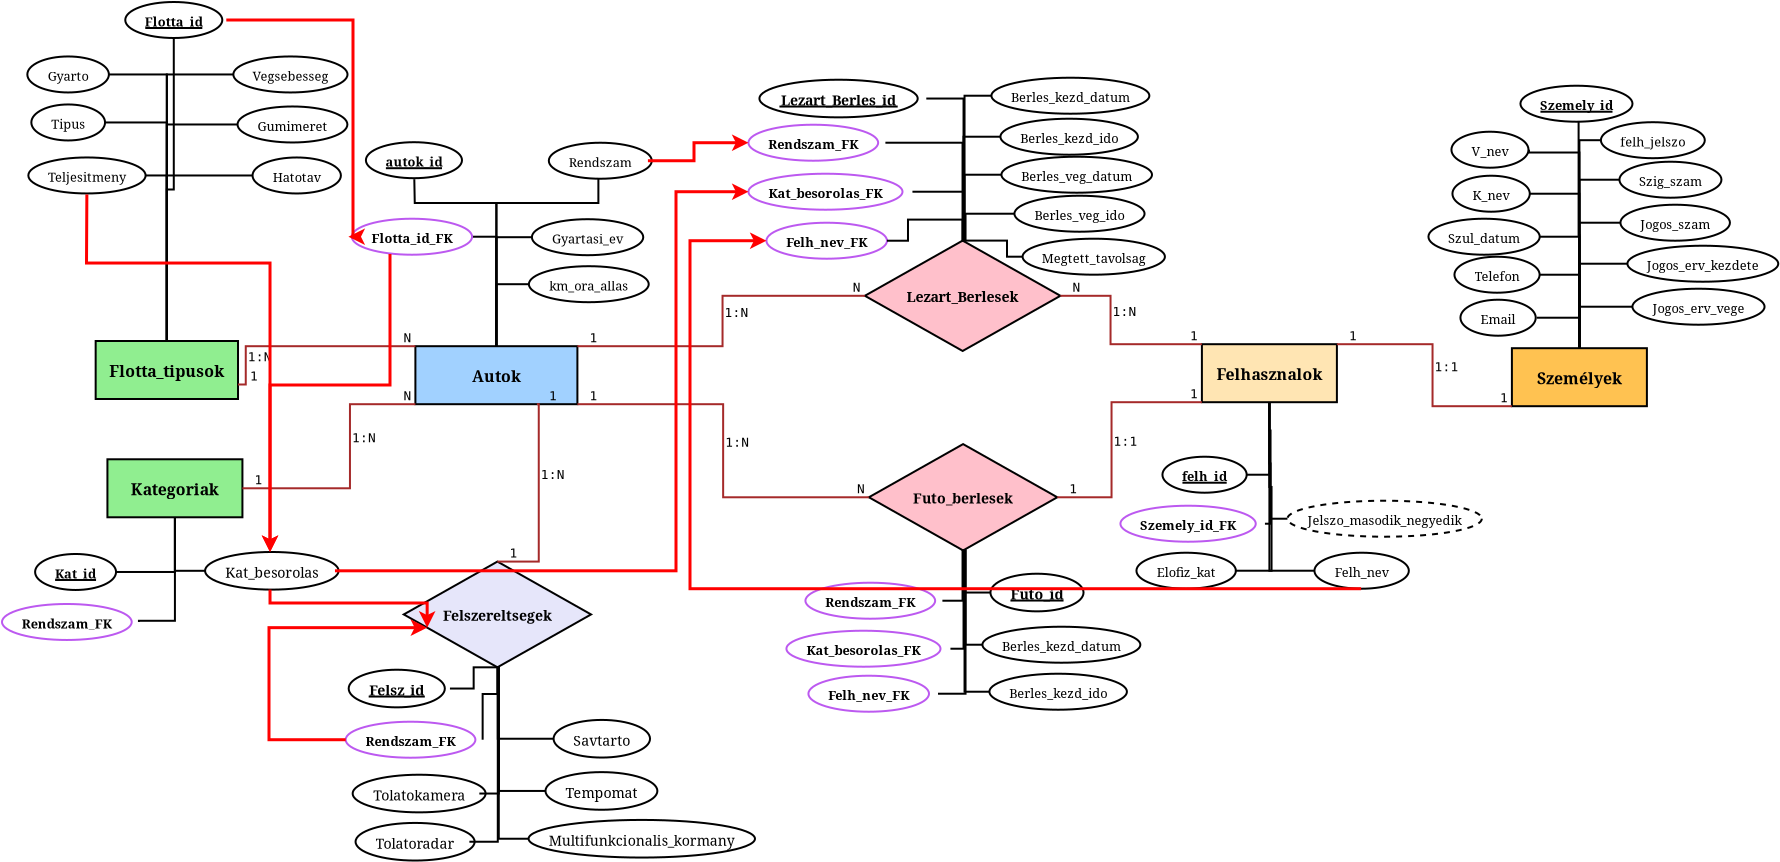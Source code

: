 <?xml version="1.0" encoding="UTF-8"?>
<dia:diagram xmlns:dia="http://www.lysator.liu.se/~alla/dia/">
  <dia:layer name="Háttér" visible="true" active="true">
    <dia:object type="Flowchart - Box" version="0" id="O0">
      <dia:attribute name="obj_pos">
        <dia:point val="3.321,28.264"/>
      </dia:attribute>
      <dia:attribute name="obj_bb">
        <dia:rectangle val="3.271,28.214;10.121,31.214"/>
      </dia:attribute>
      <dia:attribute name="elem_corner">
        <dia:point val="3.321,28.264"/>
      </dia:attribute>
      <dia:attribute name="elem_width">
        <dia:real val="6.75"/>
      </dia:attribute>
      <dia:attribute name="elem_height">
        <dia:real val="2.9"/>
      </dia:attribute>
      <dia:attribute name="border_width">
        <dia:real val="0.1"/>
      </dia:attribute>
      <dia:attribute name="inner_color">
        <dia:color val="#90ee90"/>
      </dia:attribute>
      <dia:attribute name="show_background">
        <dia:boolean val="true"/>
      </dia:attribute>
      <dia:attribute name="padding">
        <dia:real val="0.5"/>
      </dia:attribute>
      <dia:attribute name="text">
        <dia:composite type="text">
          <dia:attribute name="string">
            <dia:string>#Kategoriak#</dia:string>
          </dia:attribute>
          <dia:attribute name="font">
            <dia:font family="serif" style="80" name="Times-Bold"/>
          </dia:attribute>
          <dia:attribute name="height">
            <dia:real val="0.988"/>
          </dia:attribute>
          <dia:attribute name="pos">
            <dia:point val="6.696,29.945"/>
          </dia:attribute>
          <dia:attribute name="color">
            <dia:color val="#000000"/>
          </dia:attribute>
          <dia:attribute name="alignment">
            <dia:enum val="1"/>
          </dia:attribute>
        </dia:composite>
      </dia:attribute>
    </dia:object>
    <dia:object type="Flowchart - Box" version="0" id="O1">
      <dia:attribute name="obj_pos">
        <dia:point val="73.545,22.71"/>
      </dia:attribute>
      <dia:attribute name="obj_bb">
        <dia:rectangle val="73.495,22.66;80.345,25.66"/>
      </dia:attribute>
      <dia:attribute name="elem_corner">
        <dia:point val="73.545,22.71"/>
      </dia:attribute>
      <dia:attribute name="elem_width">
        <dia:real val="6.75"/>
      </dia:attribute>
      <dia:attribute name="elem_height">
        <dia:real val="2.9"/>
      </dia:attribute>
      <dia:attribute name="border_width">
        <dia:real val="0.1"/>
      </dia:attribute>
      <dia:attribute name="inner_color">
        <dia:color val="#ffc251"/>
      </dia:attribute>
      <dia:attribute name="show_background">
        <dia:boolean val="true"/>
      </dia:attribute>
      <dia:attribute name="padding">
        <dia:real val="0.5"/>
      </dia:attribute>
      <dia:attribute name="text">
        <dia:composite type="text">
          <dia:attribute name="string">
            <dia:string>#Személyek#</dia:string>
          </dia:attribute>
          <dia:attribute name="font">
            <dia:font family="serif" style="80" name="Times-Bold"/>
          </dia:attribute>
          <dia:attribute name="height">
            <dia:real val="0.988"/>
          </dia:attribute>
          <dia:attribute name="pos">
            <dia:point val="76.92,24.391"/>
          </dia:attribute>
          <dia:attribute name="color">
            <dia:color val="#000000"/>
          </dia:attribute>
          <dia:attribute name="alignment">
            <dia:enum val="1"/>
          </dia:attribute>
        </dia:composite>
      </dia:attribute>
    </dia:object>
    <dia:object type="Flowchart - Box" version="0" id="O2">
      <dia:attribute name="obj_pos">
        <dia:point val="18.72,22.61"/>
      </dia:attribute>
      <dia:attribute name="obj_bb">
        <dia:rectangle val="18.67,22.56;26.87,25.56"/>
      </dia:attribute>
      <dia:attribute name="elem_corner">
        <dia:point val="18.72,22.61"/>
      </dia:attribute>
      <dia:attribute name="elem_width">
        <dia:real val="8.1"/>
      </dia:attribute>
      <dia:attribute name="elem_height">
        <dia:real val="2.9"/>
      </dia:attribute>
      <dia:attribute name="border_width">
        <dia:real val="0.1"/>
      </dia:attribute>
      <dia:attribute name="inner_color">
        <dia:color val="#a1d1ff"/>
      </dia:attribute>
      <dia:attribute name="show_background">
        <dia:boolean val="true"/>
      </dia:attribute>
      <dia:attribute name="padding">
        <dia:real val="0.5"/>
      </dia:attribute>
      <dia:attribute name="text">
        <dia:composite type="text">
          <dia:attribute name="string">
            <dia:string>#Autok#</dia:string>
          </dia:attribute>
          <dia:attribute name="font">
            <dia:font family="serif" style="80" name="Times-Bold"/>
          </dia:attribute>
          <dia:attribute name="height">
            <dia:real val="0.988"/>
          </dia:attribute>
          <dia:attribute name="pos">
            <dia:point val="22.77,24.291"/>
          </dia:attribute>
          <dia:attribute name="color">
            <dia:color val="#000000"/>
          </dia:attribute>
          <dia:attribute name="alignment">
            <dia:enum val="1"/>
          </dia:attribute>
        </dia:composite>
      </dia:attribute>
    </dia:object>
    <dia:object type="Flowchart - Diamond" version="0" id="O3">
      <dia:attribute name="obj_pos">
        <dia:point val="18.138,33.379"/>
      </dia:attribute>
      <dia:attribute name="obj_bb">
        <dia:rectangle val="18.088,33.329;27.552,38.715"/>
      </dia:attribute>
      <dia:attribute name="elem_corner">
        <dia:point val="18.138,33.379"/>
      </dia:attribute>
      <dia:attribute name="elem_width">
        <dia:real val="9.364"/>
      </dia:attribute>
      <dia:attribute name="elem_height">
        <dia:real val="5.286"/>
      </dia:attribute>
      <dia:attribute name="border_width">
        <dia:real val="0.1"/>
      </dia:attribute>
      <dia:attribute name="inner_color">
        <dia:color val="#e6e6fa"/>
      </dia:attribute>
      <dia:attribute name="show_background">
        <dia:boolean val="true"/>
      </dia:attribute>
      <dia:attribute name="padding">
        <dia:real val="0.354"/>
      </dia:attribute>
      <dia:attribute name="text">
        <dia:composite type="text">
          <dia:attribute name="string">
            <dia:string>#Felszereltsegek#</dia:string>
          </dia:attribute>
          <dia:attribute name="font">
            <dia:font family="serif" style="80" name="Times-Bold"/>
          </dia:attribute>
          <dia:attribute name="height">
            <dia:real val="0.882"/>
          </dia:attribute>
          <dia:attribute name="pos">
            <dia:point val="22.82,36.229"/>
          </dia:attribute>
          <dia:attribute name="color">
            <dia:color val="#000000"/>
          </dia:attribute>
          <dia:attribute name="alignment">
            <dia:enum val="1"/>
          </dia:attribute>
        </dia:composite>
      </dia:attribute>
    </dia:object>
    <dia:object type="Flowchart - Diamond" version="0" id="O4">
      <dia:attribute name="obj_pos">
        <dia:point val="41.394,27.505"/>
      </dia:attribute>
      <dia:attribute name="obj_bb">
        <dia:rectangle val="41.344,27.455;50.863,32.873"/>
      </dia:attribute>
      <dia:attribute name="elem_corner">
        <dia:point val="41.394,27.505"/>
      </dia:attribute>
      <dia:attribute name="elem_width">
        <dia:real val="9.419"/>
      </dia:attribute>
      <dia:attribute name="elem_height">
        <dia:real val="5.317"/>
      </dia:attribute>
      <dia:attribute name="border_width">
        <dia:real val="0.1"/>
      </dia:attribute>
      <dia:attribute name="inner_color">
        <dia:color val="#ffc0cb"/>
      </dia:attribute>
      <dia:attribute name="show_background">
        <dia:boolean val="true"/>
      </dia:attribute>
      <dia:attribute name="padding">
        <dia:real val="0.354"/>
      </dia:attribute>
      <dia:attribute name="text">
        <dia:composite type="text">
          <dia:attribute name="string">
            <dia:string>#Futo_berlesek#</dia:string>
          </dia:attribute>
          <dia:attribute name="font">
            <dia:font family="serif" style="80" name="Times-Bold"/>
          </dia:attribute>
          <dia:attribute name="height">
            <dia:real val="0.882"/>
          </dia:attribute>
          <dia:attribute name="pos">
            <dia:point val="46.103,30.37"/>
          </dia:attribute>
          <dia:attribute name="color">
            <dia:color val="#000000"/>
          </dia:attribute>
          <dia:attribute name="alignment">
            <dia:enum val="1"/>
          </dia:attribute>
        </dia:composite>
      </dia:attribute>
    </dia:object>
    <dia:object type="Standard - Text" version="1" id="O5">
      <dia:attribute name="obj_pos">
        <dia:point val="76.92,24.16"/>
      </dia:attribute>
      <dia:attribute name="obj_bb">
        <dia:rectangle val="76.92,23.52;76.92,24.293"/>
      </dia:attribute>
      <dia:attribute name="text">
        <dia:composite type="text">
          <dia:attribute name="string">
            <dia:string>##</dia:string>
          </dia:attribute>
          <dia:attribute name="font">
            <dia:font family="sans" style="0" name="Helvetica"/>
          </dia:attribute>
          <dia:attribute name="height">
            <dia:real val="0.8"/>
          </dia:attribute>
          <dia:attribute name="pos">
            <dia:point val="76.92,24.16"/>
          </dia:attribute>
          <dia:attribute name="color">
            <dia:color val="#000000"/>
          </dia:attribute>
          <dia:attribute name="alignment">
            <dia:enum val="0"/>
          </dia:attribute>
        </dia:composite>
      </dia:attribute>
      <dia:attribute name="valign">
        <dia:enum val="3"/>
      </dia:attribute>
      <dia:connections>
        <dia:connection handle="0" to="O1" connection="16"/>
      </dia:connections>
    </dia:object>
    <dia:object type="Flowchart - Box" version="0" id="O6">
      <dia:attribute name="obj_pos">
        <dia:point val="58.045,22.51"/>
      </dia:attribute>
      <dia:attribute name="obj_bb">
        <dia:rectangle val="57.995,22.46;64.845,25.46"/>
      </dia:attribute>
      <dia:attribute name="elem_corner">
        <dia:point val="58.045,22.51"/>
      </dia:attribute>
      <dia:attribute name="elem_width">
        <dia:real val="6.75"/>
      </dia:attribute>
      <dia:attribute name="elem_height">
        <dia:real val="2.9"/>
      </dia:attribute>
      <dia:attribute name="border_width">
        <dia:real val="0.1"/>
      </dia:attribute>
      <dia:attribute name="inner_color">
        <dia:color val="#ffe5b3"/>
      </dia:attribute>
      <dia:attribute name="show_background">
        <dia:boolean val="true"/>
      </dia:attribute>
      <dia:attribute name="padding">
        <dia:real val="0.5"/>
      </dia:attribute>
      <dia:attribute name="text">
        <dia:composite type="text">
          <dia:attribute name="string">
            <dia:string>#Felhasznalok#</dia:string>
          </dia:attribute>
          <dia:attribute name="font">
            <dia:font family="serif" style="80" name="Times-Bold"/>
          </dia:attribute>
          <dia:attribute name="height">
            <dia:real val="0.988"/>
          </dia:attribute>
          <dia:attribute name="pos">
            <dia:point val="61.42,24.191"/>
          </dia:attribute>
          <dia:attribute name="color">
            <dia:color val="#000000"/>
          </dia:attribute>
          <dia:attribute name="alignment">
            <dia:enum val="1"/>
          </dia:attribute>
        </dia:composite>
      </dia:attribute>
    </dia:object>
    <dia:object type="ER - Attribute" version="0" id="O7">
      <dia:attribute name="obj_pos">
        <dia:point val="25.391,12.437"/>
      </dia:attribute>
      <dia:attribute name="obj_bb">
        <dia:rectangle val="25.341,12.387;30.396,14.287"/>
      </dia:attribute>
      <dia:attribute name="elem_corner">
        <dia:point val="25.391,12.437"/>
      </dia:attribute>
      <dia:attribute name="elem_width">
        <dia:real val="4.955"/>
      </dia:attribute>
      <dia:attribute name="elem_height">
        <dia:real val="1.8"/>
      </dia:attribute>
      <dia:attribute name="border_width">
        <dia:real val="0.1"/>
      </dia:attribute>
      <dia:attribute name="border_color">
        <dia:color val="#000000"/>
      </dia:attribute>
      <dia:attribute name="inner_color">
        <dia:color val="#ffffff"/>
      </dia:attribute>
      <dia:attribute name="name">
        <dia:string>#Rendszam#</dia:string>
      </dia:attribute>
      <dia:attribute name="key">
        <dia:boolean val="false"/>
      </dia:attribute>
      <dia:attribute name="weak_key">
        <dia:boolean val="false"/>
      </dia:attribute>
      <dia:attribute name="derived">
        <dia:boolean val="false"/>
      </dia:attribute>
      <dia:attribute name="multivalued">
        <dia:boolean val="false"/>
      </dia:attribute>
      <dia:attribute name="font">
        <dia:font family="serif" style="0" name="Times-Roman"/>
      </dia:attribute>
      <dia:attribute name="font_height">
        <dia:real val="0.8"/>
      </dia:attribute>
    </dia:object>
    <dia:object type="ER - Attribute" version="0" id="O8">
      <dia:attribute name="obj_pos">
        <dia:point val="9.827,10.624"/>
      </dia:attribute>
      <dia:attribute name="obj_bb">
        <dia:rectangle val="9.777,10.574;15.13,12.474"/>
      </dia:attribute>
      <dia:attribute name="elem_corner">
        <dia:point val="9.827,10.624"/>
      </dia:attribute>
      <dia:attribute name="elem_width">
        <dia:real val="5.252"/>
      </dia:attribute>
      <dia:attribute name="elem_height">
        <dia:real val="1.8"/>
      </dia:attribute>
      <dia:attribute name="border_width">
        <dia:real val="0.1"/>
      </dia:attribute>
      <dia:attribute name="border_color">
        <dia:color val="#000000"/>
      </dia:attribute>
      <dia:attribute name="inner_color">
        <dia:color val="#ffffff"/>
      </dia:attribute>
      <dia:attribute name="name">
        <dia:string>#Gumimeret#</dia:string>
      </dia:attribute>
      <dia:attribute name="key">
        <dia:boolean val="false"/>
      </dia:attribute>
      <dia:attribute name="weak_key">
        <dia:boolean val="false"/>
      </dia:attribute>
      <dia:attribute name="derived">
        <dia:boolean val="false"/>
      </dia:attribute>
      <dia:attribute name="multivalued">
        <dia:boolean val="false"/>
      </dia:attribute>
      <dia:attribute name="font">
        <dia:font family="serif" style="0" name="Times-Roman"/>
      </dia:attribute>
      <dia:attribute name="font_height">
        <dia:real val="0.8"/>
      </dia:attribute>
    </dia:object>
    <dia:object type="ER - Attribute" version="0" id="O9">
      <dia:attribute name="obj_pos">
        <dia:point val="10.577,13.174"/>
      </dia:attribute>
      <dia:attribute name="obj_bb">
        <dia:rectangle val="10.527,13.124;14.897,15.024"/>
      </dia:attribute>
      <dia:attribute name="elem_corner">
        <dia:point val="10.577,13.174"/>
      </dia:attribute>
      <dia:attribute name="elem_width">
        <dia:real val="4.27"/>
      </dia:attribute>
      <dia:attribute name="elem_height">
        <dia:real val="1.8"/>
      </dia:attribute>
      <dia:attribute name="border_width">
        <dia:real val="0.1"/>
      </dia:attribute>
      <dia:attribute name="border_color">
        <dia:color val="#000000"/>
      </dia:attribute>
      <dia:attribute name="inner_color">
        <dia:color val="#ffffff"/>
      </dia:attribute>
      <dia:attribute name="name">
        <dia:string>#Hatotav#</dia:string>
      </dia:attribute>
      <dia:attribute name="key">
        <dia:boolean val="false"/>
      </dia:attribute>
      <dia:attribute name="weak_key">
        <dia:boolean val="false"/>
      </dia:attribute>
      <dia:attribute name="derived">
        <dia:boolean val="false"/>
      </dia:attribute>
      <dia:attribute name="multivalued">
        <dia:boolean val="false"/>
      </dia:attribute>
      <dia:attribute name="font">
        <dia:font family="serif" style="0" name="Times-Roman"/>
      </dia:attribute>
      <dia:attribute name="font_height">
        <dia:real val="0.8"/>
      </dia:attribute>
    </dia:object>
    <dia:object type="ER - Attribute" version="0" id="O10">
      <dia:attribute name="obj_pos">
        <dia:point val="24.545,16.26"/>
      </dia:attribute>
      <dia:attribute name="obj_bb">
        <dia:rectangle val="24.495,16.21;30.008,18.11"/>
      </dia:attribute>
      <dia:attribute name="elem_corner">
        <dia:point val="24.545,16.26"/>
      </dia:attribute>
      <dia:attribute name="elem_width">
        <dia:real val="5.412"/>
      </dia:attribute>
      <dia:attribute name="elem_height">
        <dia:real val="1.8"/>
      </dia:attribute>
      <dia:attribute name="border_width">
        <dia:real val="0.1"/>
      </dia:attribute>
      <dia:attribute name="border_color">
        <dia:color val="#000000"/>
      </dia:attribute>
      <dia:attribute name="inner_color">
        <dia:color val="#ffffff"/>
      </dia:attribute>
      <dia:attribute name="name">
        <dia:string>#Gyartasi_ev#</dia:string>
      </dia:attribute>
      <dia:attribute name="key">
        <dia:boolean val="false"/>
      </dia:attribute>
      <dia:attribute name="weak_key">
        <dia:boolean val="false"/>
      </dia:attribute>
      <dia:attribute name="derived">
        <dia:boolean val="false"/>
      </dia:attribute>
      <dia:attribute name="multivalued">
        <dia:boolean val="false"/>
      </dia:attribute>
      <dia:attribute name="font">
        <dia:font family="serif" style="0" name="Times-Roman"/>
      </dia:attribute>
      <dia:attribute name="font_height">
        <dia:real val="0.8"/>
      </dia:attribute>
    </dia:object>
    <dia:object type="ER - Attribute" version="0" id="O11">
      <dia:attribute name="obj_pos">
        <dia:point val="24.395,18.61"/>
      </dia:attribute>
      <dia:attribute name="obj_bb">
        <dia:rectangle val="24.345,18.56;30.395,20.46"/>
      </dia:attribute>
      <dia:attribute name="elem_corner">
        <dia:point val="24.395,18.61"/>
      </dia:attribute>
      <dia:attribute name="elem_width">
        <dia:real val="5.95"/>
      </dia:attribute>
      <dia:attribute name="elem_height">
        <dia:real val="1.8"/>
      </dia:attribute>
      <dia:attribute name="border_width">
        <dia:real val="0.1"/>
      </dia:attribute>
      <dia:attribute name="border_color">
        <dia:color val="#000000"/>
      </dia:attribute>
      <dia:attribute name="inner_color">
        <dia:color val="#ffffff"/>
      </dia:attribute>
      <dia:attribute name="name">
        <dia:string>#km_ora_allas#</dia:string>
      </dia:attribute>
      <dia:attribute name="key">
        <dia:boolean val="false"/>
      </dia:attribute>
      <dia:attribute name="weak_key">
        <dia:boolean val="false"/>
      </dia:attribute>
      <dia:attribute name="derived">
        <dia:boolean val="false"/>
      </dia:attribute>
      <dia:attribute name="multivalued">
        <dia:boolean val="false"/>
      </dia:attribute>
      <dia:attribute name="font">
        <dia:font family="serif" style="0" name="Times-Roman"/>
      </dia:attribute>
      <dia:attribute name="font_height">
        <dia:real val="0.8"/>
      </dia:attribute>
    </dia:object>
    <dia:object type="Standard - ZigZagLine" version="1" id="O12">
      <dia:attribute name="obj_pos">
        <dia:point val="27.869,14.237"/>
      </dia:attribute>
      <dia:attribute name="obj_bb">
        <dia:rectangle val="22.72,14.187;27.919,22.66"/>
      </dia:attribute>
      <dia:attribute name="orth_points">
        <dia:point val="27.869,14.237"/>
        <dia:point val="27.869,15.45"/>
        <dia:point val="22.77,15.45"/>
        <dia:point val="22.77,22.61"/>
      </dia:attribute>
      <dia:attribute name="orth_orient">
        <dia:enum val="1"/>
        <dia:enum val="0"/>
        <dia:enum val="1"/>
      </dia:attribute>
      <dia:attribute name="autorouting">
        <dia:boolean val="false"/>
      </dia:attribute>
      <dia:connections>
        <dia:connection handle="0" to="O7" connection="6"/>
        <dia:connection handle="1" to="O2" connection="2"/>
      </dia:connections>
    </dia:object>
    <dia:object type="Standard - ZigZagLine" version="1" id="O13">
      <dia:attribute name="obj_pos">
        <dia:point val="21.999,17.136"/>
      </dia:attribute>
      <dia:attribute name="obj_bb">
        <dia:rectangle val="21.949,17.086;23.099,22.66"/>
      </dia:attribute>
      <dia:attribute name="orth_points">
        <dia:point val="21.999,17.136"/>
        <dia:point val="23.049,17.136"/>
        <dia:point val="23.049,19.848"/>
        <dia:point val="22.77,19.848"/>
        <dia:point val="22.77,22.61"/>
      </dia:attribute>
      <dia:attribute name="orth_orient">
        <dia:enum val="0"/>
        <dia:enum val="1"/>
        <dia:enum val="0"/>
        <dia:enum val="1"/>
      </dia:attribute>
      <dia:attribute name="autorouting">
        <dia:boolean val="true"/>
      </dia:attribute>
      <dia:connections>
        <dia:connection handle="0" to="O29" connection="4"/>
        <dia:connection handle="1" to="O2" connection="2"/>
      </dia:connections>
    </dia:object>
    <dia:object type="Standard - ZigZagLine" version="1" id="O14">
      <dia:attribute name="obj_pos">
        <dia:point val="9.827,11.524"/>
      </dia:attribute>
      <dia:attribute name="obj_bb">
        <dia:rectangle val="6.242,11.474;9.877,22.4"/>
      </dia:attribute>
      <dia:attribute name="orth_points">
        <dia:point val="9.827,11.524"/>
        <dia:point val="6.292,11.524"/>
        <dia:point val="6.292,22.35"/>
      </dia:attribute>
      <dia:attribute name="orth_orient">
        <dia:enum val="0"/>
        <dia:enum val="1"/>
      </dia:attribute>
      <dia:attribute name="autorouting">
        <dia:boolean val="true"/>
      </dia:attribute>
      <dia:connections>
        <dia:connection handle="0" to="O8" connection="3"/>
        <dia:connection handle="1" to="O18" connection="2"/>
      </dia:connections>
    </dia:object>
    <dia:object type="Standard - ZigZagLine" version="1" id="O15">
      <dia:attribute name="obj_pos">
        <dia:point val="10.577,14.074"/>
      </dia:attribute>
      <dia:attribute name="obj_bb">
        <dia:rectangle val="6.242,14.024;10.627,22.4"/>
      </dia:attribute>
      <dia:attribute name="orth_points">
        <dia:point val="10.577,14.074"/>
        <dia:point val="6.292,14.074"/>
        <dia:point val="6.292,22.35"/>
      </dia:attribute>
      <dia:attribute name="orth_orient">
        <dia:enum val="0"/>
        <dia:enum val="1"/>
      </dia:attribute>
      <dia:attribute name="autorouting">
        <dia:boolean val="true"/>
      </dia:attribute>
      <dia:connections>
        <dia:connection handle="0" to="O9" connection="3"/>
        <dia:connection handle="1" to="O18" connection="2"/>
      </dia:connections>
    </dia:object>
    <dia:object type="Standard - ZigZagLine" version="1" id="O16">
      <dia:attribute name="obj_pos">
        <dia:point val="24.545,17.16"/>
      </dia:attribute>
      <dia:attribute name="obj_bb">
        <dia:rectangle val="22.72,17.11;24.595,22.66"/>
      </dia:attribute>
      <dia:attribute name="orth_points">
        <dia:point val="24.545,17.16"/>
        <dia:point val="22.77,17.16"/>
        <dia:point val="22.77,22.61"/>
      </dia:attribute>
      <dia:attribute name="orth_orient">
        <dia:enum val="0"/>
        <dia:enum val="1"/>
      </dia:attribute>
      <dia:attribute name="autorouting">
        <dia:boolean val="true"/>
      </dia:attribute>
      <dia:connections>
        <dia:connection handle="0" to="O10" connection="3"/>
        <dia:connection handle="1" to="O2" connection="2"/>
      </dia:connections>
    </dia:object>
    <dia:object type="Standard - ZigZagLine" version="1" id="O17">
      <dia:attribute name="obj_pos">
        <dia:point val="24.395,19.51"/>
      </dia:attribute>
      <dia:attribute name="obj_bb">
        <dia:rectangle val="22.72,19.46;24.445,22.66"/>
      </dia:attribute>
      <dia:attribute name="orth_points">
        <dia:point val="24.395,19.51"/>
        <dia:point val="22.77,19.51"/>
        <dia:point val="22.77,22.61"/>
      </dia:attribute>
      <dia:attribute name="orth_orient">
        <dia:enum val="0"/>
        <dia:enum val="1"/>
      </dia:attribute>
      <dia:attribute name="autorouting">
        <dia:boolean val="true"/>
      </dia:attribute>
      <dia:connections>
        <dia:connection handle="0" to="O11" connection="3"/>
        <dia:connection handle="1" to="O2" connection="2"/>
      </dia:connections>
    </dia:object>
    <dia:object type="Flowchart - Box" version="0" id="O18">
      <dia:attribute name="obj_pos">
        <dia:point val="2.733,22.35"/>
      </dia:attribute>
      <dia:attribute name="obj_bb">
        <dia:rectangle val="2.683,22.3;9.9,25.3"/>
      </dia:attribute>
      <dia:attribute name="elem_corner">
        <dia:point val="2.733,22.35"/>
      </dia:attribute>
      <dia:attribute name="elem_width">
        <dia:real val="7.118"/>
      </dia:attribute>
      <dia:attribute name="elem_height">
        <dia:real val="2.9"/>
      </dia:attribute>
      <dia:attribute name="border_width">
        <dia:real val="0.1"/>
      </dia:attribute>
      <dia:attribute name="inner_color">
        <dia:color val="#90ee90"/>
      </dia:attribute>
      <dia:attribute name="show_background">
        <dia:boolean val="true"/>
      </dia:attribute>
      <dia:attribute name="padding">
        <dia:real val="0.5"/>
      </dia:attribute>
      <dia:attribute name="text">
        <dia:composite type="text">
          <dia:attribute name="string">
            <dia:string>#Flotta_tipusok#</dia:string>
          </dia:attribute>
          <dia:attribute name="font">
            <dia:font family="serif" style="80" name="Times-Bold"/>
          </dia:attribute>
          <dia:attribute name="height">
            <dia:real val="0.988"/>
          </dia:attribute>
          <dia:attribute name="pos">
            <dia:point val="6.292,24.031"/>
          </dia:attribute>
          <dia:attribute name="color">
            <dia:color val="#000000"/>
          </dia:attribute>
          <dia:attribute name="alignment">
            <dia:enum val="1"/>
          </dia:attribute>
        </dia:composite>
      </dia:attribute>
    </dia:object>
    <dia:object type="ER - Attribute" version="0" id="O19">
      <dia:attribute name="obj_pos">
        <dia:point val="4.213,5.4"/>
      </dia:attribute>
      <dia:attribute name="obj_bb">
        <dia:rectangle val="4.163,5.35;9.315,7.25"/>
      </dia:attribute>
      <dia:attribute name="elem_corner">
        <dia:point val="4.213,5.4"/>
      </dia:attribute>
      <dia:attribute name="elem_width">
        <dia:real val="5.053"/>
      </dia:attribute>
      <dia:attribute name="elem_height">
        <dia:real val="1.8"/>
      </dia:attribute>
      <dia:attribute name="border_width">
        <dia:real val="0.1"/>
      </dia:attribute>
      <dia:attribute name="border_color">
        <dia:color val="#000000"/>
      </dia:attribute>
      <dia:attribute name="inner_color">
        <dia:color val="#ffffff"/>
      </dia:attribute>
      <dia:attribute name="name">
        <dia:string>#Flotta_id#</dia:string>
      </dia:attribute>
      <dia:attribute name="key">
        <dia:boolean val="true"/>
      </dia:attribute>
      <dia:attribute name="weak_key">
        <dia:boolean val="false"/>
      </dia:attribute>
      <dia:attribute name="derived">
        <dia:boolean val="false"/>
      </dia:attribute>
      <dia:attribute name="multivalued">
        <dia:boolean val="false"/>
      </dia:attribute>
      <dia:attribute name="font">
        <dia:font family="serif" style="80" name="Times-Bold"/>
      </dia:attribute>
      <dia:attribute name="font_height">
        <dia:real val="0.8"/>
      </dia:attribute>
    </dia:object>
    <dia:object type="ER - Attribute" version="0" id="O20">
      <dia:attribute name="obj_pos">
        <dia:point val="-0.683,8.123"/>
      </dia:attribute>
      <dia:attribute name="obj_bb">
        <dia:rectangle val="-0.733,8.073;3.297,9.973"/>
      </dia:attribute>
      <dia:attribute name="elem_corner">
        <dia:point val="-0.683,8.123"/>
      </dia:attribute>
      <dia:attribute name="elem_width">
        <dia:real val="3.93"/>
      </dia:attribute>
      <dia:attribute name="elem_height">
        <dia:real val="1.8"/>
      </dia:attribute>
      <dia:attribute name="border_width">
        <dia:real val="0.1"/>
      </dia:attribute>
      <dia:attribute name="border_color">
        <dia:color val="#000000"/>
      </dia:attribute>
      <dia:attribute name="inner_color">
        <dia:color val="#ffffff"/>
      </dia:attribute>
      <dia:attribute name="name">
        <dia:string>#Gyarto#</dia:string>
      </dia:attribute>
      <dia:attribute name="key">
        <dia:boolean val="false"/>
      </dia:attribute>
      <dia:attribute name="weak_key">
        <dia:boolean val="false"/>
      </dia:attribute>
      <dia:attribute name="derived">
        <dia:boolean val="false"/>
      </dia:attribute>
      <dia:attribute name="multivalued">
        <dia:boolean val="false"/>
      </dia:attribute>
      <dia:attribute name="font">
        <dia:font family="serif" style="0" name="Times-Roman"/>
      </dia:attribute>
      <dia:attribute name="font_height">
        <dia:real val="0.8"/>
      </dia:attribute>
    </dia:object>
    <dia:object type="ER - Attribute" version="0" id="O21">
      <dia:attribute name="obj_pos">
        <dia:point val="-0.483,10.523"/>
      </dia:attribute>
      <dia:attribute name="obj_bb">
        <dia:rectangle val="-0.533,10.473;3.159,12.373"/>
      </dia:attribute>
      <dia:attribute name="elem_corner">
        <dia:point val="-0.483,10.523"/>
      </dia:attribute>
      <dia:attribute name="elem_width">
        <dia:real val="3.593"/>
      </dia:attribute>
      <dia:attribute name="elem_height">
        <dia:real val="1.8"/>
      </dia:attribute>
      <dia:attribute name="border_width">
        <dia:real val="0.1"/>
      </dia:attribute>
      <dia:attribute name="border_color">
        <dia:color val="#000000"/>
      </dia:attribute>
      <dia:attribute name="inner_color">
        <dia:color val="#ffffff"/>
      </dia:attribute>
      <dia:attribute name="name">
        <dia:string>#Tipus#</dia:string>
      </dia:attribute>
      <dia:attribute name="key">
        <dia:boolean val="false"/>
      </dia:attribute>
      <dia:attribute name="weak_key">
        <dia:boolean val="false"/>
      </dia:attribute>
      <dia:attribute name="derived">
        <dia:boolean val="false"/>
      </dia:attribute>
      <dia:attribute name="multivalued">
        <dia:boolean val="false"/>
      </dia:attribute>
      <dia:attribute name="font">
        <dia:font family="serif" style="0" name="Times-Roman"/>
      </dia:attribute>
      <dia:attribute name="font_height">
        <dia:real val="0.8"/>
      </dia:attribute>
    </dia:object>
    <dia:object type="ER - Attribute" version="0" id="O22">
      <dia:attribute name="obj_pos">
        <dia:point val="-0.633,13.173"/>
      </dia:attribute>
      <dia:attribute name="obj_bb">
        <dia:rectangle val="-0.683,13.123;5.067,15.023"/>
      </dia:attribute>
      <dia:attribute name="elem_corner">
        <dia:point val="-0.633,13.173"/>
      </dia:attribute>
      <dia:attribute name="elem_width">
        <dia:real val="5.65"/>
      </dia:attribute>
      <dia:attribute name="elem_height">
        <dia:real val="1.8"/>
      </dia:attribute>
      <dia:attribute name="border_width">
        <dia:real val="0.1"/>
      </dia:attribute>
      <dia:attribute name="border_color">
        <dia:color val="#000000"/>
      </dia:attribute>
      <dia:attribute name="inner_color">
        <dia:color val="#ffffff"/>
      </dia:attribute>
      <dia:attribute name="name">
        <dia:string>#Teljesitmeny#</dia:string>
      </dia:attribute>
      <dia:attribute name="key">
        <dia:boolean val="false"/>
      </dia:attribute>
      <dia:attribute name="weak_key">
        <dia:boolean val="false"/>
      </dia:attribute>
      <dia:attribute name="derived">
        <dia:boolean val="false"/>
      </dia:attribute>
      <dia:attribute name="multivalued">
        <dia:boolean val="false"/>
      </dia:attribute>
      <dia:attribute name="font">
        <dia:font family="serif" style="0" name="Times-Roman"/>
      </dia:attribute>
      <dia:attribute name="font_height">
        <dia:real val="0.8"/>
      </dia:attribute>
    </dia:object>
    <dia:object type="ER - Attribute" version="0" id="O23">
      <dia:attribute name="obj_pos">
        <dia:point val="9.617,8.123"/>
      </dia:attribute>
      <dia:attribute name="obj_bb">
        <dia:rectangle val="9.567,8.073;15.181,9.973"/>
      </dia:attribute>
      <dia:attribute name="elem_corner">
        <dia:point val="9.617,8.123"/>
      </dia:attribute>
      <dia:attribute name="elem_width">
        <dia:real val="5.515"/>
      </dia:attribute>
      <dia:attribute name="elem_height">
        <dia:real val="1.8"/>
      </dia:attribute>
      <dia:attribute name="border_width">
        <dia:real val="0.1"/>
      </dia:attribute>
      <dia:attribute name="border_color">
        <dia:color val="#000000"/>
      </dia:attribute>
      <dia:attribute name="inner_color">
        <dia:color val="#ffffff"/>
      </dia:attribute>
      <dia:attribute name="name">
        <dia:string>#Vegsebesseg#</dia:string>
      </dia:attribute>
      <dia:attribute name="key">
        <dia:boolean val="false"/>
      </dia:attribute>
      <dia:attribute name="weak_key">
        <dia:boolean val="false"/>
      </dia:attribute>
      <dia:attribute name="derived">
        <dia:boolean val="false"/>
      </dia:attribute>
      <dia:attribute name="multivalued">
        <dia:boolean val="false"/>
      </dia:attribute>
      <dia:attribute name="font">
        <dia:font family="serif" style="0" name="Times-Roman"/>
      </dia:attribute>
      <dia:attribute name="font_height">
        <dia:real val="0.8"/>
      </dia:attribute>
    </dia:object>
    <dia:object type="Standard - ZigZagLine" version="1" id="O24">
      <dia:attribute name="obj_pos">
        <dia:point val="6.739,7.2"/>
      </dia:attribute>
      <dia:attribute name="obj_bb">
        <dia:rectangle val="6.242,7.15;6.789,22.4"/>
      </dia:attribute>
      <dia:attribute name="orth_points">
        <dia:point val="6.739,7.2"/>
        <dia:point val="6.739,14.775"/>
        <dia:point val="6.292,14.775"/>
        <dia:point val="6.292,22.35"/>
      </dia:attribute>
      <dia:attribute name="orth_orient">
        <dia:enum val="1"/>
        <dia:enum val="0"/>
        <dia:enum val="1"/>
      </dia:attribute>
      <dia:attribute name="autorouting">
        <dia:boolean val="true"/>
      </dia:attribute>
      <dia:connections>
        <dia:connection handle="0" to="O19" connection="6"/>
        <dia:connection handle="1" to="O18" connection="2"/>
      </dia:connections>
    </dia:object>
    <dia:object type="Standard - ZigZagLine" version="1" id="O25">
      <dia:attribute name="obj_pos">
        <dia:point val="3.247,9.023"/>
      </dia:attribute>
      <dia:attribute name="obj_bb">
        <dia:rectangle val="3.197,8.973;6.342,22.4"/>
      </dia:attribute>
      <dia:attribute name="orth_points">
        <dia:point val="3.247,9.023"/>
        <dia:point val="6.292,9.023"/>
        <dia:point val="6.292,22.35"/>
      </dia:attribute>
      <dia:attribute name="orth_orient">
        <dia:enum val="0"/>
        <dia:enum val="1"/>
      </dia:attribute>
      <dia:attribute name="autorouting">
        <dia:boolean val="true"/>
      </dia:attribute>
      <dia:connections>
        <dia:connection handle="0" to="O20" connection="4"/>
        <dia:connection handle="1" to="O18" connection="2"/>
      </dia:connections>
    </dia:object>
    <dia:object type="Standard - ZigZagLine" version="1" id="O26">
      <dia:attribute name="obj_pos">
        <dia:point val="3.109,11.423"/>
      </dia:attribute>
      <dia:attribute name="obj_bb">
        <dia:rectangle val="3.059,11.373;6.342,22.4"/>
      </dia:attribute>
      <dia:attribute name="orth_points">
        <dia:point val="3.109,11.423"/>
        <dia:point val="6.292,11.423"/>
        <dia:point val="6.292,22.35"/>
      </dia:attribute>
      <dia:attribute name="orth_orient">
        <dia:enum val="0"/>
        <dia:enum val="1"/>
      </dia:attribute>
      <dia:attribute name="autorouting">
        <dia:boolean val="true"/>
      </dia:attribute>
      <dia:connections>
        <dia:connection handle="0" to="O21" connection="4"/>
        <dia:connection handle="1" to="O18" connection="2"/>
      </dia:connections>
    </dia:object>
    <dia:object type="Standard - ZigZagLine" version="1" id="O27">
      <dia:attribute name="obj_pos">
        <dia:point val="5.017,14.073"/>
      </dia:attribute>
      <dia:attribute name="obj_bb">
        <dia:rectangle val="4.967,14.023;6.342,22.4"/>
      </dia:attribute>
      <dia:attribute name="orth_points">
        <dia:point val="5.017,14.073"/>
        <dia:point val="6.292,14.073"/>
        <dia:point val="6.292,22.35"/>
      </dia:attribute>
      <dia:attribute name="orth_orient">
        <dia:enum val="0"/>
        <dia:enum val="1"/>
      </dia:attribute>
      <dia:attribute name="autorouting">
        <dia:boolean val="true"/>
      </dia:attribute>
      <dia:connections>
        <dia:connection handle="0" to="O22" connection="4"/>
        <dia:connection handle="1" to="O18" connection="2"/>
      </dia:connections>
    </dia:object>
    <dia:object type="Standard - ZigZagLine" version="1" id="O28">
      <dia:attribute name="obj_pos">
        <dia:point val="9.617,9.023"/>
      </dia:attribute>
      <dia:attribute name="obj_bb">
        <dia:rectangle val="6.242,8.973;9.667,22.4"/>
      </dia:attribute>
      <dia:attribute name="orth_points">
        <dia:point val="9.617,9.023"/>
        <dia:point val="6.292,9.023"/>
        <dia:point val="6.292,22.35"/>
      </dia:attribute>
      <dia:attribute name="orth_orient">
        <dia:enum val="0"/>
        <dia:enum val="1"/>
      </dia:attribute>
      <dia:attribute name="autorouting">
        <dia:boolean val="true"/>
      </dia:attribute>
      <dia:connections>
        <dia:connection handle="0" to="O23" connection="3"/>
        <dia:connection handle="1" to="O18" connection="2"/>
      </dia:connections>
    </dia:object>
    <dia:object type="ER - Attribute" version="0" id="O29">
      <dia:attribute name="obj_pos">
        <dia:point val="15.539,16.236"/>
      </dia:attribute>
      <dia:attribute name="obj_bb">
        <dia:rectangle val="15.489,16.186;22.049,18.086"/>
      </dia:attribute>
      <dia:attribute name="elem_corner">
        <dia:point val="15.539,16.236"/>
      </dia:attribute>
      <dia:attribute name="elem_width">
        <dia:real val="6.46"/>
      </dia:attribute>
      <dia:attribute name="elem_height">
        <dia:real val="1.8"/>
      </dia:attribute>
      <dia:attribute name="border_width">
        <dia:real val="0.1"/>
      </dia:attribute>
      <dia:attribute name="border_color">
        <dia:color val="#bc59f0"/>
      </dia:attribute>
      <dia:attribute name="inner_color">
        <dia:color val="#ffffff"/>
      </dia:attribute>
      <dia:attribute name="name">
        <dia:string>#Flotta_id_FK#</dia:string>
      </dia:attribute>
      <dia:attribute name="key">
        <dia:boolean val="false"/>
      </dia:attribute>
      <dia:attribute name="weak_key">
        <dia:boolean val="false"/>
      </dia:attribute>
      <dia:attribute name="derived">
        <dia:boolean val="false"/>
      </dia:attribute>
      <dia:attribute name="multivalued">
        <dia:boolean val="false"/>
      </dia:attribute>
      <dia:attribute name="font">
        <dia:font family="serif" style="80" name="Times-Bold"/>
      </dia:attribute>
      <dia:attribute name="font_height">
        <dia:real val="0.8"/>
      </dia:attribute>
    </dia:object>
    <dia:object type="ER - Attribute" version="0" id="O30">
      <dia:attribute name="obj_pos">
        <dia:point val="-1.95,35.499"/>
      </dia:attribute>
      <dia:attribute name="obj_bb">
        <dia:rectangle val="-2,35.449;4.947,37.349"/>
      </dia:attribute>
      <dia:attribute name="elem_corner">
        <dia:point val="-1.95,35.499"/>
      </dia:attribute>
      <dia:attribute name="elem_width">
        <dia:real val="6.848"/>
      </dia:attribute>
      <dia:attribute name="elem_height">
        <dia:real val="1.8"/>
      </dia:attribute>
      <dia:attribute name="border_width">
        <dia:real val="0.1"/>
      </dia:attribute>
      <dia:attribute name="border_color">
        <dia:color val="#bc59f0"/>
      </dia:attribute>
      <dia:attribute name="inner_color">
        <dia:color val="#ffffff"/>
      </dia:attribute>
      <dia:attribute name="name">
        <dia:string>#Rendszam_FK#</dia:string>
      </dia:attribute>
      <dia:attribute name="key">
        <dia:boolean val="false"/>
      </dia:attribute>
      <dia:attribute name="weak_key">
        <dia:boolean val="false"/>
      </dia:attribute>
      <dia:attribute name="derived">
        <dia:boolean val="false"/>
      </dia:attribute>
      <dia:attribute name="multivalued">
        <dia:boolean val="false"/>
      </dia:attribute>
      <dia:attribute name="font">
        <dia:font family="serif" style="80" name="Times-Bold"/>
      </dia:attribute>
      <dia:attribute name="font_height">
        <dia:real val="0.8"/>
      </dia:attribute>
    </dia:object>
    <dia:object type="ER - Attribute" version="0" id="O31">
      <dia:attribute name="obj_pos">
        <dia:point val="-0.295,32.999"/>
      </dia:attribute>
      <dia:attribute name="obj_bb">
        <dia:rectangle val="-0.345,32.949;4.018,34.849"/>
      </dia:attribute>
      <dia:attribute name="elem_corner">
        <dia:point val="-0.295,32.999"/>
      </dia:attribute>
      <dia:attribute name="elem_width">
        <dia:real val="4.263"/>
      </dia:attribute>
      <dia:attribute name="elem_height">
        <dia:real val="1.8"/>
      </dia:attribute>
      <dia:attribute name="border_width">
        <dia:real val="0.1"/>
      </dia:attribute>
      <dia:attribute name="border_color">
        <dia:color val="#000000"/>
      </dia:attribute>
      <dia:attribute name="inner_color">
        <dia:color val="#ffffff"/>
      </dia:attribute>
      <dia:attribute name="name">
        <dia:string>#Kat_id#</dia:string>
      </dia:attribute>
      <dia:attribute name="key">
        <dia:boolean val="true"/>
      </dia:attribute>
      <dia:attribute name="weak_key">
        <dia:boolean val="false"/>
      </dia:attribute>
      <dia:attribute name="derived">
        <dia:boolean val="false"/>
      </dia:attribute>
      <dia:attribute name="multivalued">
        <dia:boolean val="false"/>
      </dia:attribute>
      <dia:attribute name="font">
        <dia:font family="serif" style="80" name="Times-Bold"/>
      </dia:attribute>
      <dia:attribute name="font_height">
        <dia:real val="0.8"/>
      </dia:attribute>
    </dia:object>
    <dia:object type="ER - Attribute" version="0" id="O32">
      <dia:attribute name="obj_pos">
        <dia:point val="8.205,32.899"/>
      </dia:attribute>
      <dia:attribute name="obj_bb">
        <dia:rectangle val="8.155,32.849;14.748,34.831"/>
      </dia:attribute>
      <dia:attribute name="elem_corner">
        <dia:point val="8.205,32.899"/>
      </dia:attribute>
      <dia:attribute name="elem_width">
        <dia:real val="6.492"/>
      </dia:attribute>
      <dia:attribute name="elem_height">
        <dia:real val="1.882"/>
      </dia:attribute>
      <dia:attribute name="border_width">
        <dia:real val="0.1"/>
      </dia:attribute>
      <dia:attribute name="border_color">
        <dia:color val="#000000"/>
      </dia:attribute>
      <dia:attribute name="inner_color">
        <dia:color val="#ffffff"/>
      </dia:attribute>
      <dia:attribute name="name">
        <dia:string>#Kat_besorolas#</dia:string>
      </dia:attribute>
      <dia:attribute name="key">
        <dia:boolean val="false"/>
      </dia:attribute>
      <dia:attribute name="weak_key">
        <dia:boolean val="false"/>
      </dia:attribute>
      <dia:attribute name="derived">
        <dia:boolean val="false"/>
      </dia:attribute>
      <dia:attribute name="multivalued">
        <dia:boolean val="false"/>
      </dia:attribute>
      <dia:attribute name="font">
        <dia:font family="serif" style="0" name="Times-Roman"/>
      </dia:attribute>
      <dia:attribute name="font_height">
        <dia:real val="0.882"/>
      </dia:attribute>
    </dia:object>
    <dia:object type="Standard - ZigZagLine" version="1" id="O33">
      <dia:attribute name="obj_pos">
        <dia:point val="3.968,33.899"/>
      </dia:attribute>
      <dia:attribute name="obj_bb">
        <dia:rectangle val="3.918,31.114;6.746,33.949"/>
      </dia:attribute>
      <dia:attribute name="orth_points">
        <dia:point val="3.968,33.899"/>
        <dia:point val="6.696,33.899"/>
        <dia:point val="6.696,31.164"/>
      </dia:attribute>
      <dia:attribute name="orth_orient">
        <dia:enum val="0"/>
        <dia:enum val="1"/>
      </dia:attribute>
      <dia:attribute name="autorouting">
        <dia:boolean val="true"/>
      </dia:attribute>
      <dia:connections>
        <dia:connection handle="0" to="O31" connection="4"/>
        <dia:connection handle="1" to="O0" connection="13"/>
      </dia:connections>
    </dia:object>
    <dia:object type="Standard - ZigZagLine" version="1" id="O34">
      <dia:attribute name="obj_pos">
        <dia:point val="8.205,33.84"/>
      </dia:attribute>
      <dia:attribute name="obj_bb">
        <dia:rectangle val="6.646,31.114;8.255,33.89"/>
      </dia:attribute>
      <dia:attribute name="orth_points">
        <dia:point val="8.205,33.84"/>
        <dia:point val="6.696,33.84"/>
        <dia:point val="6.696,31.164"/>
      </dia:attribute>
      <dia:attribute name="orth_orient">
        <dia:enum val="0"/>
        <dia:enum val="1"/>
      </dia:attribute>
      <dia:attribute name="autorouting">
        <dia:boolean val="true"/>
      </dia:attribute>
      <dia:connections>
        <dia:connection handle="0" to="O32" connection="3"/>
        <dia:connection handle="1" to="O0" connection="13"/>
      </dia:connections>
    </dia:object>
    <dia:object type="Standard - ZigZagLine" version="1" id="O35">
      <dia:attribute name="obj_pos">
        <dia:point val="4.897,36.399"/>
      </dia:attribute>
      <dia:attribute name="obj_bb">
        <dia:rectangle val="4.848,31.114;6.746,36.449"/>
      </dia:attribute>
      <dia:attribute name="orth_points">
        <dia:point val="4.897,36.399"/>
        <dia:point val="4.897,36.339"/>
        <dia:point val="6.696,36.339"/>
        <dia:point val="6.696,31.164"/>
      </dia:attribute>
      <dia:attribute name="orth_orient">
        <dia:enum val="1"/>
        <dia:enum val="0"/>
        <dia:enum val="1"/>
      </dia:attribute>
      <dia:attribute name="autorouting">
        <dia:boolean val="false"/>
      </dia:attribute>
      <dia:connections>
        <dia:connection handle="0" to="O30" connection="4"/>
        <dia:connection handle="1" to="O0" connection="13"/>
      </dia:connections>
    </dia:object>
    <dia:object type="ER - Attribute" version="0" id="O36">
      <dia:attribute name="obj_pos">
        <dia:point val="15.384,38.786"/>
      </dia:attribute>
      <dia:attribute name="obj_bb">
        <dia:rectangle val="15.334,38.736;20.497,40.718"/>
      </dia:attribute>
      <dia:attribute name="elem_corner">
        <dia:point val="15.384,38.786"/>
      </dia:attribute>
      <dia:attribute name="elem_width">
        <dia:real val="5.062"/>
      </dia:attribute>
      <dia:attribute name="elem_height">
        <dia:real val="1.882"/>
      </dia:attribute>
      <dia:attribute name="border_width">
        <dia:real val="0.1"/>
      </dia:attribute>
      <dia:attribute name="border_color">
        <dia:color val="#000000"/>
      </dia:attribute>
      <dia:attribute name="inner_color">
        <dia:color val="#ffffff"/>
      </dia:attribute>
      <dia:attribute name="name">
        <dia:string>#Felsz_id#</dia:string>
      </dia:attribute>
      <dia:attribute name="key">
        <dia:boolean val="true"/>
      </dia:attribute>
      <dia:attribute name="weak_key">
        <dia:boolean val="false"/>
      </dia:attribute>
      <dia:attribute name="derived">
        <dia:boolean val="false"/>
      </dia:attribute>
      <dia:attribute name="multivalued">
        <dia:boolean val="false"/>
      </dia:attribute>
      <dia:attribute name="font">
        <dia:font family="serif" style="80" name="Times-Bold"/>
      </dia:attribute>
      <dia:attribute name="font_height">
        <dia:real val="0.882"/>
      </dia:attribute>
    </dia:object>
    <dia:object type="ER - Attribute" version="0" id="O37">
      <dia:attribute name="obj_pos">
        <dia:point val="25.629,41.296"/>
      </dia:attribute>
      <dia:attribute name="obj_bb">
        <dia:rectangle val="25.579,41.246;30.289,43.228"/>
      </dia:attribute>
      <dia:attribute name="elem_corner">
        <dia:point val="25.629,41.296"/>
      </dia:attribute>
      <dia:attribute name="elem_width">
        <dia:real val="4.61"/>
      </dia:attribute>
      <dia:attribute name="elem_height">
        <dia:real val="1.882"/>
      </dia:attribute>
      <dia:attribute name="border_width">
        <dia:real val="0.1"/>
      </dia:attribute>
      <dia:attribute name="border_color">
        <dia:color val="#000000"/>
      </dia:attribute>
      <dia:attribute name="inner_color">
        <dia:color val="#ffffff"/>
      </dia:attribute>
      <dia:attribute name="name">
        <dia:string>#Savtarto#</dia:string>
      </dia:attribute>
      <dia:attribute name="key">
        <dia:boolean val="false"/>
      </dia:attribute>
      <dia:attribute name="weak_key">
        <dia:boolean val="false"/>
      </dia:attribute>
      <dia:attribute name="derived">
        <dia:boolean val="false"/>
      </dia:attribute>
      <dia:attribute name="multivalued">
        <dia:boolean val="false"/>
      </dia:attribute>
      <dia:attribute name="font">
        <dia:font family="serif" style="0" name="Times-Roman"/>
      </dia:attribute>
      <dia:attribute name="font_height">
        <dia:real val="0.882"/>
      </dia:attribute>
    </dia:object>
    <dia:object type="ER - Attribute" version="0" id="O38">
      <dia:attribute name="obj_pos">
        <dia:point val="15.584,44.036"/>
      </dia:attribute>
      <dia:attribute name="obj_bb">
        <dia:rectangle val="15.534,43.986;21.967,45.968"/>
      </dia:attribute>
      <dia:attribute name="elem_corner">
        <dia:point val="15.584,44.036"/>
      </dia:attribute>
      <dia:attribute name="elem_width">
        <dia:real val="6.333"/>
      </dia:attribute>
      <dia:attribute name="elem_height">
        <dia:real val="1.882"/>
      </dia:attribute>
      <dia:attribute name="border_width">
        <dia:real val="0.1"/>
      </dia:attribute>
      <dia:attribute name="border_color">
        <dia:color val="#000000"/>
      </dia:attribute>
      <dia:attribute name="inner_color">
        <dia:color val="#ffffff"/>
      </dia:attribute>
      <dia:attribute name="name">
        <dia:string>#Tolatokamera#</dia:string>
      </dia:attribute>
      <dia:attribute name="key">
        <dia:boolean val="false"/>
      </dia:attribute>
      <dia:attribute name="weak_key">
        <dia:boolean val="false"/>
      </dia:attribute>
      <dia:attribute name="derived">
        <dia:boolean val="false"/>
      </dia:attribute>
      <dia:attribute name="multivalued">
        <dia:boolean val="false"/>
      </dia:attribute>
      <dia:attribute name="font">
        <dia:font family="serif" style="0" name="Times-Roman"/>
      </dia:attribute>
      <dia:attribute name="font_height">
        <dia:real val="0.882"/>
      </dia:attribute>
    </dia:object>
    <dia:object type="ER - Attribute" version="0" id="O39">
      <dia:attribute name="obj_pos">
        <dia:point val="15.729,46.446"/>
      </dia:attribute>
      <dia:attribute name="obj_bb">
        <dia:rectangle val="15.679,46.396;21.469,48.378"/>
      </dia:attribute>
      <dia:attribute name="elem_corner">
        <dia:point val="15.729,46.446"/>
      </dia:attribute>
      <dia:attribute name="elem_width">
        <dia:real val="5.69"/>
      </dia:attribute>
      <dia:attribute name="elem_height">
        <dia:real val="1.882"/>
      </dia:attribute>
      <dia:attribute name="border_width">
        <dia:real val="0.1"/>
      </dia:attribute>
      <dia:attribute name="border_color">
        <dia:color val="#000000"/>
      </dia:attribute>
      <dia:attribute name="inner_color">
        <dia:color val="#ffffff"/>
      </dia:attribute>
      <dia:attribute name="name">
        <dia:string>#Tolatoradar#</dia:string>
      </dia:attribute>
      <dia:attribute name="key">
        <dia:boolean val="false"/>
      </dia:attribute>
      <dia:attribute name="weak_key">
        <dia:boolean val="false"/>
      </dia:attribute>
      <dia:attribute name="derived">
        <dia:boolean val="false"/>
      </dia:attribute>
      <dia:attribute name="multivalued">
        <dia:boolean val="false"/>
      </dia:attribute>
      <dia:attribute name="font">
        <dia:font family="serif" style="0" name="Times-Roman"/>
      </dia:attribute>
      <dia:attribute name="font_height">
        <dia:real val="0.882"/>
      </dia:attribute>
    </dia:object>
    <dia:object type="ER - Attribute" version="0" id="O40">
      <dia:attribute name="obj_pos">
        <dia:point val="24.379,46.296"/>
      </dia:attribute>
      <dia:attribute name="obj_bb">
        <dia:rectangle val="24.329,46.246;35.204,48.228"/>
      </dia:attribute>
      <dia:attribute name="elem_corner">
        <dia:point val="24.379,46.296"/>
      </dia:attribute>
      <dia:attribute name="elem_width">
        <dia:real val="10.775"/>
      </dia:attribute>
      <dia:attribute name="elem_height">
        <dia:real val="1.882"/>
      </dia:attribute>
      <dia:attribute name="border_width">
        <dia:real val="0.1"/>
      </dia:attribute>
      <dia:attribute name="border_color">
        <dia:color val="#000000"/>
      </dia:attribute>
      <dia:attribute name="inner_color">
        <dia:color val="#ffffff"/>
      </dia:attribute>
      <dia:attribute name="name">
        <dia:string>#Multifunkcionalis_kormany#</dia:string>
      </dia:attribute>
      <dia:attribute name="key">
        <dia:boolean val="false"/>
      </dia:attribute>
      <dia:attribute name="weak_key">
        <dia:boolean val="false"/>
      </dia:attribute>
      <dia:attribute name="derived">
        <dia:boolean val="false"/>
      </dia:attribute>
      <dia:attribute name="multivalued">
        <dia:boolean val="false"/>
      </dia:attribute>
      <dia:attribute name="font">
        <dia:font family="serif" style="0" name="Times-Roman"/>
      </dia:attribute>
      <dia:attribute name="font_height">
        <dia:real val="0.882"/>
      </dia:attribute>
    </dia:object>
    <dia:object type="ER - Attribute" version="0" id="O41">
      <dia:attribute name="obj_pos">
        <dia:point val="25.224,43.906"/>
      </dia:attribute>
      <dia:attribute name="obj_bb">
        <dia:rectangle val="25.174,43.856;30.669,45.838"/>
      </dia:attribute>
      <dia:attribute name="elem_corner">
        <dia:point val="25.224,43.906"/>
      </dia:attribute>
      <dia:attribute name="elem_width">
        <dia:real val="5.395"/>
      </dia:attribute>
      <dia:attribute name="elem_height">
        <dia:real val="1.882"/>
      </dia:attribute>
      <dia:attribute name="border_width">
        <dia:real val="0.1"/>
      </dia:attribute>
      <dia:attribute name="border_color">
        <dia:color val="#000000"/>
      </dia:attribute>
      <dia:attribute name="inner_color">
        <dia:color val="#ffffff"/>
      </dia:attribute>
      <dia:attribute name="name">
        <dia:string>#Tempomat#</dia:string>
      </dia:attribute>
      <dia:attribute name="key">
        <dia:boolean val="false"/>
      </dia:attribute>
      <dia:attribute name="weak_key">
        <dia:boolean val="false"/>
      </dia:attribute>
      <dia:attribute name="derived">
        <dia:boolean val="false"/>
      </dia:attribute>
      <dia:attribute name="multivalued">
        <dia:boolean val="false"/>
      </dia:attribute>
      <dia:attribute name="font">
        <dia:font family="serif" style="0" name="Times-Roman"/>
      </dia:attribute>
      <dia:attribute name="font_height">
        <dia:real val="0.882"/>
      </dia:attribute>
    </dia:object>
    <dia:object type="ER - Attribute" version="0" id="O42">
      <dia:attribute name="obj_pos">
        <dia:point val="15.234,41.386"/>
      </dia:attribute>
      <dia:attribute name="obj_bb">
        <dia:rectangle val="15.184,41.336;22.132,43.236"/>
      </dia:attribute>
      <dia:attribute name="elem_corner">
        <dia:point val="15.234,41.386"/>
      </dia:attribute>
      <dia:attribute name="elem_width">
        <dia:real val="6.848"/>
      </dia:attribute>
      <dia:attribute name="elem_height">
        <dia:real val="1.8"/>
      </dia:attribute>
      <dia:attribute name="border_width">
        <dia:real val="0.1"/>
      </dia:attribute>
      <dia:attribute name="border_color">
        <dia:color val="#bc59f0"/>
      </dia:attribute>
      <dia:attribute name="inner_color">
        <dia:color val="#ffffff"/>
      </dia:attribute>
      <dia:attribute name="name">
        <dia:string>#Rendszam_FK#</dia:string>
      </dia:attribute>
      <dia:attribute name="key">
        <dia:boolean val="false"/>
      </dia:attribute>
      <dia:attribute name="weak_key">
        <dia:boolean val="false"/>
      </dia:attribute>
      <dia:attribute name="derived">
        <dia:boolean val="false"/>
      </dia:attribute>
      <dia:attribute name="multivalued">
        <dia:boolean val="false"/>
      </dia:attribute>
      <dia:attribute name="font">
        <dia:font family="serif" style="80" name="Times-Bold"/>
      </dia:attribute>
      <dia:attribute name="font_height">
        <dia:real val="0.8"/>
      </dia:attribute>
    </dia:object>
    <dia:object type="Standard - ZigZagLine" version="1" id="O43">
      <dia:attribute name="obj_pos">
        <dia:point val="20.447,39.727"/>
      </dia:attribute>
      <dia:attribute name="obj_bb">
        <dia:rectangle val="20.397,38.615;22.87,39.777"/>
      </dia:attribute>
      <dia:attribute name="orth_points">
        <dia:point val="20.447,39.727"/>
        <dia:point val="21.633,39.727"/>
        <dia:point val="21.633,38.666"/>
        <dia:point val="22.82,38.666"/>
      </dia:attribute>
      <dia:attribute name="orth_orient">
        <dia:enum val="0"/>
        <dia:enum val="1"/>
        <dia:enum val="0"/>
      </dia:attribute>
      <dia:attribute name="autorouting">
        <dia:boolean val="false"/>
      </dia:attribute>
      <dia:connections>
        <dia:connection handle="0" to="O36" connection="4"/>
        <dia:connection handle="1" to="O3" connection="8"/>
      </dia:connections>
    </dia:object>
    <dia:object type="Standard - ZigZagLine" version="1" id="O44">
      <dia:attribute name="obj_pos">
        <dia:point val="22.082,42.286"/>
      </dia:attribute>
      <dia:attribute name="obj_bb">
        <dia:rectangle val="22.032,38.615;22.87,42.336"/>
      </dia:attribute>
      <dia:attribute name="orth_points">
        <dia:point val="22.082,42.286"/>
        <dia:point val="22.082,40.0"/>
        <dia:point val="22.82,40.0"/>
        <dia:point val="22.82,38.666"/>
      </dia:attribute>
      <dia:attribute name="orth_orient">
        <dia:enum val="1"/>
        <dia:enum val="0"/>
        <dia:enum val="1"/>
      </dia:attribute>
      <dia:attribute name="autorouting">
        <dia:boolean val="false"/>
      </dia:attribute>
      <dia:connections>
        <dia:connection handle="0" to="O42" connection="4"/>
        <dia:connection handle="1" to="O3" connection="8"/>
      </dia:connections>
    </dia:object>
    <dia:object type="Standard - ZigZagLine" version="1" id="O45">
      <dia:attribute name="obj_pos">
        <dia:point val="21.917,44.977"/>
      </dia:attribute>
      <dia:attribute name="obj_bb">
        <dia:rectangle val="21.867,38.615;22.939,45.027"/>
      </dia:attribute>
      <dia:attribute name="orth_points">
        <dia:point val="21.917,44.977"/>
        <dia:point val="22.889,44.977"/>
        <dia:point val="22.889,38.666"/>
        <dia:point val="22.82,38.666"/>
      </dia:attribute>
      <dia:attribute name="orth_orient">
        <dia:enum val="0"/>
        <dia:enum val="1"/>
        <dia:enum val="0"/>
      </dia:attribute>
      <dia:attribute name="autorouting">
        <dia:boolean val="false"/>
      </dia:attribute>
      <dia:connections>
        <dia:connection handle="0" to="O38" connection="4"/>
        <dia:connection handle="1" to="O3" connection="8"/>
      </dia:connections>
    </dia:object>
    <dia:object type="Standard - ZigZagLine" version="1" id="O46">
      <dia:attribute name="obj_pos">
        <dia:point val="21.419,47.387"/>
      </dia:attribute>
      <dia:attribute name="obj_bb">
        <dia:rectangle val="21.369,38.615;22.889,47.437"/>
      </dia:attribute>
      <dia:attribute name="orth_points">
        <dia:point val="21.419,47.387"/>
        <dia:point val="22.839,47.387"/>
        <dia:point val="22.839,38.666"/>
        <dia:point val="22.82,38.666"/>
      </dia:attribute>
      <dia:attribute name="orth_orient">
        <dia:enum val="0"/>
        <dia:enum val="1"/>
        <dia:enum val="0"/>
      </dia:attribute>
      <dia:attribute name="autorouting">
        <dia:boolean val="false"/>
      </dia:attribute>
      <dia:connections>
        <dia:connection handle="0" to="O39" connection="4"/>
        <dia:connection handle="1" to="O3" connection="8"/>
      </dia:connections>
    </dia:object>
    <dia:object type="Standard - ZigZagLine" version="1" id="O47">
      <dia:attribute name="obj_pos">
        <dia:point val="24.379,47.237"/>
      </dia:attribute>
      <dia:attribute name="obj_bb">
        <dia:rectangle val="22.77,38.615;24.429,47.287"/>
      </dia:attribute>
      <dia:attribute name="orth_points">
        <dia:point val="24.379,47.237"/>
        <dia:point val="22.889,47.237"/>
        <dia:point val="22.889,38.666"/>
        <dia:point val="22.82,38.666"/>
      </dia:attribute>
      <dia:attribute name="orth_orient">
        <dia:enum val="0"/>
        <dia:enum val="1"/>
        <dia:enum val="0"/>
      </dia:attribute>
      <dia:attribute name="autorouting">
        <dia:boolean val="false"/>
      </dia:attribute>
      <dia:connections>
        <dia:connection handle="0" to="O40" connection="3"/>
        <dia:connection handle="1" to="O3" connection="8"/>
      </dia:connections>
    </dia:object>
    <dia:object type="Standard - ZigZagLine" version="1" id="O48">
      <dia:attribute name="obj_pos">
        <dia:point val="25.224,44.847"/>
      </dia:attribute>
      <dia:attribute name="obj_bb">
        <dia:rectangle val="22.77,38.615;25.274,44.897"/>
      </dia:attribute>
      <dia:attribute name="orth_points">
        <dia:point val="25.224,44.847"/>
        <dia:point val="22.889,44.847"/>
        <dia:point val="22.889,38.666"/>
        <dia:point val="22.82,38.666"/>
      </dia:attribute>
      <dia:attribute name="orth_orient">
        <dia:enum val="0"/>
        <dia:enum val="1"/>
        <dia:enum val="0"/>
      </dia:attribute>
      <dia:attribute name="autorouting">
        <dia:boolean val="false"/>
      </dia:attribute>
      <dia:connections>
        <dia:connection handle="0" to="O41" connection="3"/>
        <dia:connection handle="1" to="O3" connection="8"/>
      </dia:connections>
    </dia:object>
    <dia:object type="Standard - ZigZagLine" version="1" id="O49">
      <dia:attribute name="obj_pos">
        <dia:point val="25.629,42.237"/>
      </dia:attribute>
      <dia:attribute name="obj_bb">
        <dia:rectangle val="22.77,38.615;25.679,42.287"/>
      </dia:attribute>
      <dia:attribute name="orth_points">
        <dia:point val="25.629,42.237"/>
        <dia:point val="22.839,42.237"/>
        <dia:point val="22.839,38.666"/>
        <dia:point val="22.82,38.666"/>
      </dia:attribute>
      <dia:attribute name="orth_orient">
        <dia:enum val="0"/>
        <dia:enum val="1"/>
        <dia:enum val="0"/>
      </dia:attribute>
      <dia:attribute name="autorouting">
        <dia:boolean val="false"/>
      </dia:attribute>
      <dia:connections>
        <dia:connection handle="0" to="O37" connection="3"/>
        <dia:connection handle="1" to="O3" connection="8"/>
      </dia:connections>
    </dia:object>
    <dia:object type="Flowchart - Diamond" version="0" id="O50">
      <dia:attribute name="obj_pos">
        <dia:point val="41.192,17.33"/>
      </dia:attribute>
      <dia:attribute name="obj_bb">
        <dia:rectangle val="41.142,17.28;51.019,22.899"/>
      </dia:attribute>
      <dia:attribute name="elem_corner">
        <dia:point val="41.192,17.33"/>
      </dia:attribute>
      <dia:attribute name="elem_width">
        <dia:real val="9.777"/>
      </dia:attribute>
      <dia:attribute name="elem_height">
        <dia:real val="5.519"/>
      </dia:attribute>
      <dia:attribute name="border_width">
        <dia:real val="0.1"/>
      </dia:attribute>
      <dia:attribute name="inner_color">
        <dia:color val="#ffc0cb"/>
      </dia:attribute>
      <dia:attribute name="show_background">
        <dia:boolean val="true"/>
      </dia:attribute>
      <dia:attribute name="padding">
        <dia:real val="0.354"/>
      </dia:attribute>
      <dia:attribute name="text">
        <dia:composite type="text">
          <dia:attribute name="string">
            <dia:string>#Lezart_Berlesek#</dia:string>
          </dia:attribute>
          <dia:attribute name="font">
            <dia:font family="serif" style="80" name="Times-Bold"/>
          </dia:attribute>
          <dia:attribute name="height">
            <dia:real val="0.882"/>
          </dia:attribute>
          <dia:attribute name="pos">
            <dia:point val="46.08,20.296"/>
          </dia:attribute>
          <dia:attribute name="color">
            <dia:color val="#000000"/>
          </dia:attribute>
          <dia:attribute name="alignment">
            <dia:enum val="1"/>
          </dia:attribute>
        </dia:composite>
      </dia:attribute>
    </dia:object>
    <dia:object type="Standard - Text" version="1" id="O51">
      <dia:attribute name="obj_pos">
        <dia:point val="46.103,30.164"/>
      </dia:attribute>
      <dia:attribute name="obj_bb">
        <dia:rectangle val="46.103,29.524;46.103,30.296"/>
      </dia:attribute>
      <dia:attribute name="text">
        <dia:composite type="text">
          <dia:attribute name="string">
            <dia:string>##</dia:string>
          </dia:attribute>
          <dia:attribute name="font">
            <dia:font family="sans" style="0" name="Helvetica"/>
          </dia:attribute>
          <dia:attribute name="height">
            <dia:real val="0.8"/>
          </dia:attribute>
          <dia:attribute name="pos">
            <dia:point val="46.103,30.164"/>
          </dia:attribute>
          <dia:attribute name="color">
            <dia:color val="#000000"/>
          </dia:attribute>
          <dia:attribute name="alignment">
            <dia:enum val="0"/>
          </dia:attribute>
        </dia:composite>
      </dia:attribute>
      <dia:attribute name="valign">
        <dia:enum val="3"/>
      </dia:attribute>
      <dia:connections>
        <dia:connection handle="0" to="O4" connection="16"/>
      </dia:connections>
    </dia:object>
    <dia:object type="ER - Attribute" version="0" id="O52">
      <dia:attribute name="obj_pos">
        <dia:point val="35.922,9.286"/>
      </dia:attribute>
      <dia:attribute name="obj_bb">
        <dia:rectangle val="35.872,9.236;44.315,11.218"/>
      </dia:attribute>
      <dia:attribute name="elem_corner">
        <dia:point val="35.922,9.286"/>
      </dia:attribute>
      <dia:attribute name="elem_width">
        <dia:real val="8.342"/>
      </dia:attribute>
      <dia:attribute name="elem_height">
        <dia:real val="1.882"/>
      </dia:attribute>
      <dia:attribute name="border_width">
        <dia:real val="0.1"/>
      </dia:attribute>
      <dia:attribute name="border_color">
        <dia:color val="#000000"/>
      </dia:attribute>
      <dia:attribute name="inner_color">
        <dia:color val="#ffffff"/>
      </dia:attribute>
      <dia:attribute name="name">
        <dia:string>#Lezart_Berles_id#</dia:string>
      </dia:attribute>
      <dia:attribute name="key">
        <dia:boolean val="true"/>
      </dia:attribute>
      <dia:attribute name="weak_key">
        <dia:boolean val="false"/>
      </dia:attribute>
      <dia:attribute name="derived">
        <dia:boolean val="false"/>
      </dia:attribute>
      <dia:attribute name="multivalued">
        <dia:boolean val="false"/>
      </dia:attribute>
      <dia:attribute name="font">
        <dia:font family="serif" style="80" name="Times-Bold"/>
      </dia:attribute>
      <dia:attribute name="font_height">
        <dia:real val="0.882"/>
      </dia:attribute>
    </dia:object>
    <dia:object type="ER - Attribute" version="0" id="O53">
      <dia:attribute name="obj_pos">
        <dia:point val="35.372,11.536"/>
      </dia:attribute>
      <dia:attribute name="obj_bb">
        <dia:rectangle val="35.322,11.486;42.27,13.386"/>
      </dia:attribute>
      <dia:attribute name="elem_corner">
        <dia:point val="35.372,11.536"/>
      </dia:attribute>
      <dia:attribute name="elem_width">
        <dia:real val="6.848"/>
      </dia:attribute>
      <dia:attribute name="elem_height">
        <dia:real val="1.8"/>
      </dia:attribute>
      <dia:attribute name="border_width">
        <dia:real val="0.1"/>
      </dia:attribute>
      <dia:attribute name="border_color">
        <dia:color val="#bc59f0"/>
      </dia:attribute>
      <dia:attribute name="inner_color">
        <dia:color val="#ffffff"/>
      </dia:attribute>
      <dia:attribute name="name">
        <dia:string>#Rendszam_FK#</dia:string>
      </dia:attribute>
      <dia:attribute name="key">
        <dia:boolean val="false"/>
      </dia:attribute>
      <dia:attribute name="weak_key">
        <dia:boolean val="false"/>
      </dia:attribute>
      <dia:attribute name="derived">
        <dia:boolean val="false"/>
      </dia:attribute>
      <dia:attribute name="multivalued">
        <dia:boolean val="false"/>
      </dia:attribute>
      <dia:attribute name="font">
        <dia:font family="serif" style="80" name="Times-Bold"/>
      </dia:attribute>
      <dia:attribute name="font_height">
        <dia:real val="0.8"/>
      </dia:attribute>
    </dia:object>
    <dia:object type="ER - Attribute" version="0" id="O54">
      <dia:attribute name="obj_pos">
        <dia:point val="35.372,13.986"/>
      </dia:attribute>
      <dia:attribute name="obj_bb">
        <dia:rectangle val="35.322,13.936;43.622,15.836"/>
      </dia:attribute>
      <dia:attribute name="elem_corner">
        <dia:point val="35.372,13.986"/>
      </dia:attribute>
      <dia:attribute name="elem_width">
        <dia:real val="8.2"/>
      </dia:attribute>
      <dia:attribute name="elem_height">
        <dia:real val="1.8"/>
      </dia:attribute>
      <dia:attribute name="border_width">
        <dia:real val="0.1"/>
      </dia:attribute>
      <dia:attribute name="border_color">
        <dia:color val="#bc59f0"/>
      </dia:attribute>
      <dia:attribute name="inner_color">
        <dia:color val="#ffffff"/>
      </dia:attribute>
      <dia:attribute name="name">
        <dia:string>#Kat_besorolas_FK#</dia:string>
      </dia:attribute>
      <dia:attribute name="key">
        <dia:boolean val="false"/>
      </dia:attribute>
      <dia:attribute name="weak_key">
        <dia:boolean val="false"/>
      </dia:attribute>
      <dia:attribute name="derived">
        <dia:boolean val="false"/>
      </dia:attribute>
      <dia:attribute name="multivalued">
        <dia:boolean val="false"/>
      </dia:attribute>
      <dia:attribute name="font">
        <dia:font family="serif" style="80" name="Times-Bold"/>
      </dia:attribute>
      <dia:attribute name="font_height">
        <dia:real val="0.8"/>
      </dia:attribute>
    </dia:object>
    <dia:object type="ER - Attribute" version="0" id="O55">
      <dia:attribute name="obj_pos">
        <dia:point val="47.522,9.186"/>
      </dia:attribute>
      <dia:attribute name="obj_bb">
        <dia:rectangle val="47.472,9.136;55.305,11.036"/>
      </dia:attribute>
      <dia:attribute name="elem_corner">
        <dia:point val="47.522,9.186"/>
      </dia:attribute>
      <dia:attribute name="elem_width">
        <dia:real val="7.732"/>
      </dia:attribute>
      <dia:attribute name="elem_height">
        <dia:real val="1.8"/>
      </dia:attribute>
      <dia:attribute name="border_width">
        <dia:real val="0.1"/>
      </dia:attribute>
      <dia:attribute name="border_color">
        <dia:color val="#000000"/>
      </dia:attribute>
      <dia:attribute name="inner_color">
        <dia:color val="#ffffff"/>
      </dia:attribute>
      <dia:attribute name="name">
        <dia:string>#Berles_kezd_datum#</dia:string>
      </dia:attribute>
      <dia:attribute name="key">
        <dia:boolean val="false"/>
      </dia:attribute>
      <dia:attribute name="weak_key">
        <dia:boolean val="false"/>
      </dia:attribute>
      <dia:attribute name="derived">
        <dia:boolean val="false"/>
      </dia:attribute>
      <dia:attribute name="multivalued">
        <dia:boolean val="false"/>
      </dia:attribute>
      <dia:attribute name="font">
        <dia:font family="serif" style="0" name="Times-Roman"/>
      </dia:attribute>
      <dia:attribute name="font_height">
        <dia:real val="0.8"/>
      </dia:attribute>
    </dia:object>
    <dia:object type="ER - Attribute" version="0" id="O56">
      <dia:attribute name="obj_pos">
        <dia:point val="47.972,11.236"/>
      </dia:attribute>
      <dia:attribute name="obj_bb">
        <dia:rectangle val="47.922,11.186;54.812,13.086"/>
      </dia:attribute>
      <dia:attribute name="elem_corner">
        <dia:point val="47.972,11.236"/>
      </dia:attribute>
      <dia:attribute name="elem_width">
        <dia:real val="6.79"/>
      </dia:attribute>
      <dia:attribute name="elem_height">
        <dia:real val="1.8"/>
      </dia:attribute>
      <dia:attribute name="border_width">
        <dia:real val="0.1"/>
      </dia:attribute>
      <dia:attribute name="border_color">
        <dia:color val="#000000"/>
      </dia:attribute>
      <dia:attribute name="inner_color">
        <dia:color val="#ffffff"/>
      </dia:attribute>
      <dia:attribute name="name">
        <dia:string>#Berles_kezd_ido#</dia:string>
      </dia:attribute>
      <dia:attribute name="key">
        <dia:boolean val="false"/>
      </dia:attribute>
      <dia:attribute name="weak_key">
        <dia:boolean val="false"/>
      </dia:attribute>
      <dia:attribute name="derived">
        <dia:boolean val="false"/>
      </dia:attribute>
      <dia:attribute name="multivalued">
        <dia:boolean val="false"/>
      </dia:attribute>
      <dia:attribute name="font">
        <dia:font family="serif" style="0" name="Times-Roman"/>
      </dia:attribute>
      <dia:attribute name="font_height">
        <dia:real val="0.8"/>
      </dia:attribute>
    </dia:object>
    <dia:object type="ER - Attribute" version="0" id="O57">
      <dia:attribute name="obj_pos">
        <dia:point val="48.022,13.136"/>
      </dia:attribute>
      <dia:attribute name="obj_bb">
        <dia:rectangle val="47.972,13.086;55.452,14.986"/>
      </dia:attribute>
      <dia:attribute name="elem_corner">
        <dia:point val="48.022,13.136"/>
      </dia:attribute>
      <dia:attribute name="elem_width">
        <dia:real val="7.38"/>
      </dia:attribute>
      <dia:attribute name="elem_height">
        <dia:real val="1.8"/>
      </dia:attribute>
      <dia:attribute name="border_width">
        <dia:real val="0.1"/>
      </dia:attribute>
      <dia:attribute name="border_color">
        <dia:color val="#000000"/>
      </dia:attribute>
      <dia:attribute name="inner_color">
        <dia:color val="#ffffff"/>
      </dia:attribute>
      <dia:attribute name="name">
        <dia:string>#Berles_veg_datum#</dia:string>
      </dia:attribute>
      <dia:attribute name="key">
        <dia:boolean val="false"/>
      </dia:attribute>
      <dia:attribute name="weak_key">
        <dia:boolean val="false"/>
      </dia:attribute>
      <dia:attribute name="derived">
        <dia:boolean val="false"/>
      </dia:attribute>
      <dia:attribute name="multivalued">
        <dia:boolean val="false"/>
      </dia:attribute>
      <dia:attribute name="font">
        <dia:font family="serif" style="0" name="Times-Roman"/>
      </dia:attribute>
      <dia:attribute name="font_height">
        <dia:real val="0.8"/>
      </dia:attribute>
    </dia:object>
    <dia:object type="ER - Attribute" version="0" id="O58">
      <dia:attribute name="obj_pos">
        <dia:point val="48.672,15.086"/>
      </dia:attribute>
      <dia:attribute name="obj_bb">
        <dia:rectangle val="48.622,15.036;55.16,16.936"/>
      </dia:attribute>
      <dia:attribute name="elem_corner">
        <dia:point val="48.672,15.086"/>
      </dia:attribute>
      <dia:attribute name="elem_width">
        <dia:real val="6.438"/>
      </dia:attribute>
      <dia:attribute name="elem_height">
        <dia:real val="1.8"/>
      </dia:attribute>
      <dia:attribute name="border_width">
        <dia:real val="0.1"/>
      </dia:attribute>
      <dia:attribute name="border_color">
        <dia:color val="#000000"/>
      </dia:attribute>
      <dia:attribute name="inner_color">
        <dia:color val="#ffffff"/>
      </dia:attribute>
      <dia:attribute name="name">
        <dia:string>#Berles_veg_ido#</dia:string>
      </dia:attribute>
      <dia:attribute name="key">
        <dia:boolean val="false"/>
      </dia:attribute>
      <dia:attribute name="weak_key">
        <dia:boolean val="false"/>
      </dia:attribute>
      <dia:attribute name="derived">
        <dia:boolean val="false"/>
      </dia:attribute>
      <dia:attribute name="multivalued">
        <dia:boolean val="false"/>
      </dia:attribute>
      <dia:attribute name="font">
        <dia:font family="serif" style="0" name="Times-Roman"/>
      </dia:attribute>
      <dia:attribute name="font_height">
        <dia:real val="0.8"/>
      </dia:attribute>
    </dia:object>
    <dia:object type="ER - Attribute" version="0" id="O59">
      <dia:attribute name="obj_pos">
        <dia:point val="36.272,16.436"/>
      </dia:attribute>
      <dia:attribute name="obj_bb">
        <dia:rectangle val="36.222,16.386;42.8,18.286"/>
      </dia:attribute>
      <dia:attribute name="elem_corner">
        <dia:point val="36.272,16.436"/>
      </dia:attribute>
      <dia:attribute name="elem_width">
        <dia:real val="6.478"/>
      </dia:attribute>
      <dia:attribute name="elem_height">
        <dia:real val="1.8"/>
      </dia:attribute>
      <dia:attribute name="border_width">
        <dia:real val="0.1"/>
      </dia:attribute>
      <dia:attribute name="border_color">
        <dia:color val="#bc59f0"/>
      </dia:attribute>
      <dia:attribute name="inner_color">
        <dia:color val="#ffffff"/>
      </dia:attribute>
      <dia:attribute name="name">
        <dia:string>#Felh_nev_FK#</dia:string>
      </dia:attribute>
      <dia:attribute name="key">
        <dia:boolean val="false"/>
      </dia:attribute>
      <dia:attribute name="weak_key">
        <dia:boolean val="false"/>
      </dia:attribute>
      <dia:attribute name="derived">
        <dia:boolean val="false"/>
      </dia:attribute>
      <dia:attribute name="multivalued">
        <dia:boolean val="false"/>
      </dia:attribute>
      <dia:attribute name="font">
        <dia:font family="serif" style="80" name="Times-Bold"/>
      </dia:attribute>
      <dia:attribute name="font_height">
        <dia:real val="0.8"/>
      </dia:attribute>
    </dia:object>
    <dia:object type="ER - Attribute" version="0" id="O60">
      <dia:attribute name="obj_pos">
        <dia:point val="47.472,33.986"/>
      </dia:attribute>
      <dia:attribute name="obj_bb">
        <dia:rectangle val="47.422,33.936;52.412,35.918"/>
      </dia:attribute>
      <dia:attribute name="elem_corner">
        <dia:point val="47.472,33.986"/>
      </dia:attribute>
      <dia:attribute name="elem_width">
        <dia:real val="4.89"/>
      </dia:attribute>
      <dia:attribute name="elem_height">
        <dia:real val="1.882"/>
      </dia:attribute>
      <dia:attribute name="border_width">
        <dia:real val="0.1"/>
      </dia:attribute>
      <dia:attribute name="border_color">
        <dia:color val="#000000"/>
      </dia:attribute>
      <dia:attribute name="inner_color">
        <dia:color val="#ffffff"/>
      </dia:attribute>
      <dia:attribute name="name">
        <dia:string>#Futo_id#</dia:string>
      </dia:attribute>
      <dia:attribute name="key">
        <dia:boolean val="true"/>
      </dia:attribute>
      <dia:attribute name="weak_key">
        <dia:boolean val="false"/>
      </dia:attribute>
      <dia:attribute name="derived">
        <dia:boolean val="false"/>
      </dia:attribute>
      <dia:attribute name="multivalued">
        <dia:boolean val="false"/>
      </dia:attribute>
      <dia:attribute name="font">
        <dia:font family="serif" style="80" name="Times-Bold"/>
      </dia:attribute>
      <dia:attribute name="font_height">
        <dia:real val="0.882"/>
      </dia:attribute>
    </dia:object>
    <dia:object type="ER - Attribute" version="0" id="O61">
      <dia:attribute name="obj_pos">
        <dia:point val="38.222,34.436"/>
      </dia:attribute>
      <dia:attribute name="obj_bb">
        <dia:rectangle val="38.172,34.386;45.12,36.286"/>
      </dia:attribute>
      <dia:attribute name="elem_corner">
        <dia:point val="38.222,34.436"/>
      </dia:attribute>
      <dia:attribute name="elem_width">
        <dia:real val="6.848"/>
      </dia:attribute>
      <dia:attribute name="elem_height">
        <dia:real val="1.8"/>
      </dia:attribute>
      <dia:attribute name="border_width">
        <dia:real val="0.1"/>
      </dia:attribute>
      <dia:attribute name="border_color">
        <dia:color val="#bc59f0"/>
      </dia:attribute>
      <dia:attribute name="inner_color">
        <dia:color val="#ffffff"/>
      </dia:attribute>
      <dia:attribute name="name">
        <dia:string>#Rendszam_FK#</dia:string>
      </dia:attribute>
      <dia:attribute name="key">
        <dia:boolean val="false"/>
      </dia:attribute>
      <dia:attribute name="weak_key">
        <dia:boolean val="false"/>
      </dia:attribute>
      <dia:attribute name="derived">
        <dia:boolean val="false"/>
      </dia:attribute>
      <dia:attribute name="multivalued">
        <dia:boolean val="false"/>
      </dia:attribute>
      <dia:attribute name="font">
        <dia:font family="serif" style="80" name="Times-Bold"/>
      </dia:attribute>
      <dia:attribute name="font_height">
        <dia:real val="0.8"/>
      </dia:attribute>
    </dia:object>
    <dia:object type="ER - Attribute" version="0" id="O62">
      <dia:attribute name="obj_pos">
        <dia:point val="37.272,36.836"/>
      </dia:attribute>
      <dia:attribute name="obj_bb">
        <dia:rectangle val="37.222,36.786;45.522,38.686"/>
      </dia:attribute>
      <dia:attribute name="elem_corner">
        <dia:point val="37.272,36.836"/>
      </dia:attribute>
      <dia:attribute name="elem_width">
        <dia:real val="8.2"/>
      </dia:attribute>
      <dia:attribute name="elem_height">
        <dia:real val="1.8"/>
      </dia:attribute>
      <dia:attribute name="border_width">
        <dia:real val="0.1"/>
      </dia:attribute>
      <dia:attribute name="border_color">
        <dia:color val="#bc59f0"/>
      </dia:attribute>
      <dia:attribute name="inner_color">
        <dia:color val="#ffffff"/>
      </dia:attribute>
      <dia:attribute name="name">
        <dia:string>#Kat_besorolas_FK#</dia:string>
      </dia:attribute>
      <dia:attribute name="key">
        <dia:boolean val="false"/>
      </dia:attribute>
      <dia:attribute name="weak_key">
        <dia:boolean val="false"/>
      </dia:attribute>
      <dia:attribute name="derived">
        <dia:boolean val="false"/>
      </dia:attribute>
      <dia:attribute name="multivalued">
        <dia:boolean val="false"/>
      </dia:attribute>
      <dia:attribute name="font">
        <dia:font family="serif" style="80" name="Times-Bold"/>
      </dia:attribute>
      <dia:attribute name="font_height">
        <dia:real val="0.8"/>
      </dia:attribute>
    </dia:object>
    <dia:object type="ER - Attribute" version="0" id="O63">
      <dia:attribute name="obj_pos">
        <dia:point val="38.372,39.086"/>
      </dia:attribute>
      <dia:attribute name="obj_bb">
        <dia:rectangle val="38.322,39.036;44.9,40.936"/>
      </dia:attribute>
      <dia:attribute name="elem_corner">
        <dia:point val="38.372,39.086"/>
      </dia:attribute>
      <dia:attribute name="elem_width">
        <dia:real val="6.478"/>
      </dia:attribute>
      <dia:attribute name="elem_height">
        <dia:real val="1.8"/>
      </dia:attribute>
      <dia:attribute name="border_width">
        <dia:real val="0.1"/>
      </dia:attribute>
      <dia:attribute name="border_color">
        <dia:color val="#bc59f0"/>
      </dia:attribute>
      <dia:attribute name="inner_color">
        <dia:color val="#ffffff"/>
      </dia:attribute>
      <dia:attribute name="name">
        <dia:string>#Felh_nev_FK#</dia:string>
      </dia:attribute>
      <dia:attribute name="key">
        <dia:boolean val="false"/>
      </dia:attribute>
      <dia:attribute name="weak_key">
        <dia:boolean val="false"/>
      </dia:attribute>
      <dia:attribute name="derived">
        <dia:boolean val="false"/>
      </dia:attribute>
      <dia:attribute name="multivalued">
        <dia:boolean val="false"/>
      </dia:attribute>
      <dia:attribute name="font">
        <dia:font family="serif" style="80" name="Times-Bold"/>
      </dia:attribute>
      <dia:attribute name="font_height">
        <dia:real val="0.8"/>
      </dia:attribute>
    </dia:object>
    <dia:object type="UML - Association" version="2" id="O64">
      <dia:attribute name="name">
        <dia:string>#1:N#</dia:string>
      </dia:attribute>
      <dia:attribute name="direction">
        <dia:enum val="0"/>
      </dia:attribute>
      <dia:attribute name="show_direction">
        <dia:boolean val="true"/>
      </dia:attribute>
      <dia:attribute name="assoc_type">
        <dia:enum val="0"/>
      </dia:attribute>
      <dia:attribute name="role_a">
        <dia:string>#1#</dia:string>
      </dia:attribute>
      <dia:attribute name="multipicity_a">
        <dia:string>##</dia:string>
      </dia:attribute>
      <dia:attribute name="visibility_a">
        <dia:enum val="3"/>
      </dia:attribute>
      <dia:attribute name="show_arrow_a">
        <dia:boolean val="false"/>
      </dia:attribute>
      <dia:attribute name="role_b">
        <dia:string>#N#</dia:string>
      </dia:attribute>
      <dia:attribute name="multipicity_b">
        <dia:string>##</dia:string>
      </dia:attribute>
      <dia:attribute name="visibility_b">
        <dia:enum val="3"/>
      </dia:attribute>
      <dia:attribute name="show_arrow_b">
        <dia:boolean val="false"/>
      </dia:attribute>
      <dia:attribute name="obj_pos">
        <dia:point val="26.82,25.51"/>
      </dia:attribute>
      <dia:attribute name="obj_bb">
        <dia:rectangle val="26.77,24.71;41.444,30.964"/>
      </dia:attribute>
      <dia:attribute name="meta">
        <dia:composite type="dict"/>
      </dia:attribute>
      <dia:attribute name="orth_points">
        <dia:point val="26.82,25.51"/>
        <dia:point val="34.107,25.51"/>
        <dia:point val="34.107,30.164"/>
        <dia:point val="41.394,30.164"/>
      </dia:attribute>
      <dia:attribute name="orth_orient">
        <dia:enum val="0"/>
        <dia:enum val="1"/>
        <dia:enum val="0"/>
      </dia:attribute>
      <dia:attribute name="orth_autoroute">
        <dia:boolean val="false"/>
      </dia:attribute>
      <dia:attribute name="text_colour">
        <dia:color val="#000000"/>
      </dia:attribute>
      <dia:attribute name="line_colour">
        <dia:color val="#a52a2a"/>
      </dia:attribute>
      <dia:connections>
        <dia:connection handle="0" to="O2" connection="15"/>
        <dia:connection handle="1" to="O4" connection="12"/>
      </dia:connections>
    </dia:object>
    <dia:object type="ER - Attribute" version="0" id="O65">
      <dia:attribute name="obj_pos">
        <dia:point val="47.072,36.636"/>
      </dia:attribute>
      <dia:attribute name="obj_bb">
        <dia:rectangle val="47.022,36.586;54.855,38.486"/>
      </dia:attribute>
      <dia:attribute name="elem_corner">
        <dia:point val="47.072,36.636"/>
      </dia:attribute>
      <dia:attribute name="elem_width">
        <dia:real val="7.732"/>
      </dia:attribute>
      <dia:attribute name="elem_height">
        <dia:real val="1.8"/>
      </dia:attribute>
      <dia:attribute name="border_width">
        <dia:real val="0.1"/>
      </dia:attribute>
      <dia:attribute name="border_color">
        <dia:color val="#000000"/>
      </dia:attribute>
      <dia:attribute name="inner_color">
        <dia:color val="#ffffff"/>
      </dia:attribute>
      <dia:attribute name="name">
        <dia:string>#Berles_kezd_datum#</dia:string>
      </dia:attribute>
      <dia:attribute name="key">
        <dia:boolean val="false"/>
      </dia:attribute>
      <dia:attribute name="weak_key">
        <dia:boolean val="false"/>
      </dia:attribute>
      <dia:attribute name="derived">
        <dia:boolean val="false"/>
      </dia:attribute>
      <dia:attribute name="multivalued">
        <dia:boolean val="false"/>
      </dia:attribute>
      <dia:attribute name="font">
        <dia:font family="serif" style="0" name="Times-Roman"/>
      </dia:attribute>
      <dia:attribute name="font_height">
        <dia:real val="0.8"/>
      </dia:attribute>
    </dia:object>
    <dia:object type="ER - Attribute" version="0" id="O66">
      <dia:attribute name="obj_pos">
        <dia:point val="47.422,38.986"/>
      </dia:attribute>
      <dia:attribute name="obj_bb">
        <dia:rectangle val="47.372,38.936;54.262,40.836"/>
      </dia:attribute>
      <dia:attribute name="elem_corner">
        <dia:point val="47.422,38.986"/>
      </dia:attribute>
      <dia:attribute name="elem_width">
        <dia:real val="6.79"/>
      </dia:attribute>
      <dia:attribute name="elem_height">
        <dia:real val="1.8"/>
      </dia:attribute>
      <dia:attribute name="border_width">
        <dia:real val="0.1"/>
      </dia:attribute>
      <dia:attribute name="border_color">
        <dia:color val="#000000"/>
      </dia:attribute>
      <dia:attribute name="inner_color">
        <dia:color val="#ffffff"/>
      </dia:attribute>
      <dia:attribute name="name">
        <dia:string>#Berles_kezd_ido#</dia:string>
      </dia:attribute>
      <dia:attribute name="key">
        <dia:boolean val="false"/>
      </dia:attribute>
      <dia:attribute name="weak_key">
        <dia:boolean val="false"/>
      </dia:attribute>
      <dia:attribute name="derived">
        <dia:boolean val="false"/>
      </dia:attribute>
      <dia:attribute name="multivalued">
        <dia:boolean val="false"/>
      </dia:attribute>
      <dia:attribute name="font">
        <dia:font family="serif" style="0" name="Times-Roman"/>
      </dia:attribute>
      <dia:attribute name="font_height">
        <dia:real val="0.8"/>
      </dia:attribute>
    </dia:object>
    <dia:object type="UML - Association" version="2" id="O67">
      <dia:attribute name="name">
        <dia:string>#1:N#</dia:string>
      </dia:attribute>
      <dia:attribute name="direction">
        <dia:enum val="0"/>
      </dia:attribute>
      <dia:attribute name="show_direction">
        <dia:boolean val="true"/>
      </dia:attribute>
      <dia:attribute name="assoc_type">
        <dia:enum val="0"/>
      </dia:attribute>
      <dia:attribute name="role_a">
        <dia:string>#1#</dia:string>
      </dia:attribute>
      <dia:attribute name="multipicity_a">
        <dia:string>##</dia:string>
      </dia:attribute>
      <dia:attribute name="visibility_a">
        <dia:enum val="3"/>
      </dia:attribute>
      <dia:attribute name="show_arrow_a">
        <dia:boolean val="false"/>
      </dia:attribute>
      <dia:attribute name="role_b">
        <dia:string>#N#</dia:string>
      </dia:attribute>
      <dia:attribute name="multipicity_b">
        <dia:string>##</dia:string>
      </dia:attribute>
      <dia:attribute name="visibility_b">
        <dia:enum val="3"/>
      </dia:attribute>
      <dia:attribute name="show_arrow_b">
        <dia:boolean val="false"/>
      </dia:attribute>
      <dia:attribute name="obj_pos">
        <dia:point val="26.82,22.61"/>
      </dia:attribute>
      <dia:attribute name="obj_bb">
        <dia:rectangle val="26.77,19.29;41.242,23.41"/>
      </dia:attribute>
      <dia:attribute name="meta">
        <dia:composite type="dict"/>
      </dia:attribute>
      <dia:attribute name="orth_points">
        <dia:point val="26.82,22.61"/>
        <dia:point val="34.077,22.61"/>
        <dia:point val="34.077,20.09"/>
        <dia:point val="41.192,20.09"/>
      </dia:attribute>
      <dia:attribute name="orth_orient">
        <dia:enum val="0"/>
        <dia:enum val="1"/>
        <dia:enum val="0"/>
      </dia:attribute>
      <dia:attribute name="orth_autoroute">
        <dia:boolean val="false"/>
      </dia:attribute>
      <dia:attribute name="text_colour">
        <dia:color val="#000000"/>
      </dia:attribute>
      <dia:attribute name="line_colour">
        <dia:color val="#a52a2a"/>
      </dia:attribute>
      <dia:connections>
        <dia:connection handle="0" to="O2" connection="4"/>
        <dia:connection handle="1" to="O50" connection="12"/>
      </dia:connections>
    </dia:object>
    <dia:object type="UML - Association" version="2" id="O68">
      <dia:attribute name="name">
        <dia:string>#1:N#</dia:string>
      </dia:attribute>
      <dia:attribute name="direction">
        <dia:enum val="0"/>
      </dia:attribute>
      <dia:attribute name="show_direction">
        <dia:boolean val="true"/>
      </dia:attribute>
      <dia:attribute name="assoc_type">
        <dia:enum val="0"/>
      </dia:attribute>
      <dia:attribute name="role_a">
        <dia:string>#1#</dia:string>
      </dia:attribute>
      <dia:attribute name="multipicity_a">
        <dia:string>##</dia:string>
      </dia:attribute>
      <dia:attribute name="visibility_a">
        <dia:enum val="3"/>
      </dia:attribute>
      <dia:attribute name="show_arrow_a">
        <dia:boolean val="false"/>
      </dia:attribute>
      <dia:attribute name="role_b">
        <dia:string>#N#</dia:string>
      </dia:attribute>
      <dia:attribute name="multipicity_b">
        <dia:string>##</dia:string>
      </dia:attribute>
      <dia:attribute name="visibility_b">
        <dia:enum val="3"/>
      </dia:attribute>
      <dia:attribute name="show_arrow_b">
        <dia:boolean val="false"/>
      </dia:attribute>
      <dia:attribute name="obj_pos">
        <dia:point val="10.071,29.714"/>
      </dia:attribute>
      <dia:attribute name="obj_bb">
        <dia:rectangle val="10.021,24.71;18.77,30.514"/>
      </dia:attribute>
      <dia:attribute name="meta">
        <dia:composite type="dict"/>
      </dia:attribute>
      <dia:attribute name="orth_points">
        <dia:point val="10.071,29.714"/>
        <dia:point val="15.448,29.714"/>
        <dia:point val="15.448,25.51"/>
        <dia:point val="18.72,25.51"/>
      </dia:attribute>
      <dia:attribute name="orth_orient">
        <dia:enum val="0"/>
        <dia:enum val="1"/>
        <dia:enum val="0"/>
      </dia:attribute>
      <dia:attribute name="orth_autoroute">
        <dia:boolean val="false"/>
      </dia:attribute>
      <dia:attribute name="text_colour">
        <dia:color val="#000000"/>
      </dia:attribute>
      <dia:attribute name="line_colour">
        <dia:color val="#a52a2a"/>
      </dia:attribute>
      <dia:connections>
        <dia:connection handle="0" to="O0" connection="8"/>
        <dia:connection handle="1" to="O2" connection="11"/>
      </dia:connections>
    </dia:object>
    <dia:object type="ER - Attribute" version="0" id="O69">
      <dia:attribute name="obj_pos">
        <dia:point val="56.072,28.136"/>
      </dia:attribute>
      <dia:attribute name="obj_bb">
        <dia:rectangle val="56.022,28.086;60.502,29.986"/>
      </dia:attribute>
      <dia:attribute name="elem_corner">
        <dia:point val="56.072,28.136"/>
      </dia:attribute>
      <dia:attribute name="elem_width">
        <dia:real val="4.38"/>
      </dia:attribute>
      <dia:attribute name="elem_height">
        <dia:real val="1.8"/>
      </dia:attribute>
      <dia:attribute name="border_width">
        <dia:real val="0.1"/>
      </dia:attribute>
      <dia:attribute name="border_color">
        <dia:color val="#000000"/>
      </dia:attribute>
      <dia:attribute name="inner_color">
        <dia:color val="#ffffff"/>
      </dia:attribute>
      <dia:attribute name="name">
        <dia:string>#felh_id#</dia:string>
      </dia:attribute>
      <dia:attribute name="key">
        <dia:boolean val="true"/>
      </dia:attribute>
      <dia:attribute name="weak_key">
        <dia:boolean val="false"/>
      </dia:attribute>
      <dia:attribute name="derived">
        <dia:boolean val="false"/>
      </dia:attribute>
      <dia:attribute name="multivalued">
        <dia:boolean val="false"/>
      </dia:attribute>
      <dia:attribute name="font">
        <dia:font family="serif" style="80" name="Times-Bold"/>
      </dia:attribute>
      <dia:attribute name="font_height">
        <dia:real val="0.8"/>
      </dia:attribute>
    </dia:object>
    <dia:object type="ER - Attribute" version="0" id="O70">
      <dia:attribute name="obj_pos">
        <dia:point val="63.672,32.936"/>
      </dia:attribute>
      <dia:attribute name="obj_bb">
        <dia:rectangle val="63.622,32.886;68.387,34.786"/>
      </dia:attribute>
      <dia:attribute name="elem_corner">
        <dia:point val="63.672,32.936"/>
      </dia:attribute>
      <dia:attribute name="elem_width">
        <dia:real val="4.665"/>
      </dia:attribute>
      <dia:attribute name="elem_height">
        <dia:real val="1.8"/>
      </dia:attribute>
      <dia:attribute name="border_width">
        <dia:real val="0.1"/>
      </dia:attribute>
      <dia:attribute name="border_color">
        <dia:color val="#000000"/>
      </dia:attribute>
      <dia:attribute name="inner_color">
        <dia:color val="#ffffff"/>
      </dia:attribute>
      <dia:attribute name="name">
        <dia:string>#Felh_nev#</dia:string>
      </dia:attribute>
      <dia:attribute name="key">
        <dia:boolean val="false"/>
      </dia:attribute>
      <dia:attribute name="weak_key">
        <dia:boolean val="false"/>
      </dia:attribute>
      <dia:attribute name="derived">
        <dia:boolean val="false"/>
      </dia:attribute>
      <dia:attribute name="multivalued">
        <dia:boolean val="false"/>
      </dia:attribute>
      <dia:attribute name="font">
        <dia:font family="serif" style="0" name="Times-Roman"/>
      </dia:attribute>
      <dia:attribute name="font_height">
        <dia:real val="0.8"/>
      </dia:attribute>
    </dia:object>
    <dia:object type="ER - Attribute" version="0" id="O71">
      <dia:attribute name="obj_pos">
        <dia:point val="62.322,30.336"/>
      </dia:attribute>
      <dia:attribute name="obj_bb">
        <dia:rectangle val="62.272,30.286;71.885,32.186"/>
      </dia:attribute>
      <dia:attribute name="elem_corner">
        <dia:point val="62.322,30.336"/>
      </dia:attribute>
      <dia:attribute name="elem_width">
        <dia:real val="9.512"/>
      </dia:attribute>
      <dia:attribute name="elem_height">
        <dia:real val="1.8"/>
      </dia:attribute>
      <dia:attribute name="border_width">
        <dia:real val="0.1"/>
      </dia:attribute>
      <dia:attribute name="border_color">
        <dia:color val="#000000"/>
      </dia:attribute>
      <dia:attribute name="inner_color">
        <dia:color val="#ffffff"/>
      </dia:attribute>
      <dia:attribute name="name">
        <dia:string>#Jelszo_masodik_negyedik#</dia:string>
      </dia:attribute>
      <dia:attribute name="key">
        <dia:boolean val="false"/>
      </dia:attribute>
      <dia:attribute name="weak_key">
        <dia:boolean val="false"/>
      </dia:attribute>
      <dia:attribute name="derived">
        <dia:boolean val="true"/>
      </dia:attribute>
      <dia:attribute name="multivalued">
        <dia:boolean val="false"/>
      </dia:attribute>
      <dia:attribute name="font">
        <dia:font family="serif" style="0" name="Times-Roman"/>
      </dia:attribute>
      <dia:attribute name="font_height">
        <dia:real val="0.8"/>
      </dia:attribute>
    </dia:object>
    <dia:object type="ER - Attribute" version="0" id="O72">
      <dia:attribute name="obj_pos">
        <dia:point val="54.772,32.936"/>
      </dia:attribute>
      <dia:attribute name="obj_bb">
        <dia:rectangle val="54.722,32.886;59.745,34.786"/>
      </dia:attribute>
      <dia:attribute name="elem_corner">
        <dia:point val="54.772,32.936"/>
      </dia:attribute>
      <dia:attribute name="elem_width">
        <dia:real val="4.923"/>
      </dia:attribute>
      <dia:attribute name="elem_height">
        <dia:real val="1.8"/>
      </dia:attribute>
      <dia:attribute name="border_width">
        <dia:real val="0.1"/>
      </dia:attribute>
      <dia:attribute name="border_color">
        <dia:color val="#000000"/>
      </dia:attribute>
      <dia:attribute name="inner_color">
        <dia:color val="#ffffff"/>
      </dia:attribute>
      <dia:attribute name="name">
        <dia:string>#Elofiz_kat#</dia:string>
      </dia:attribute>
      <dia:attribute name="key">
        <dia:boolean val="false"/>
      </dia:attribute>
      <dia:attribute name="weak_key">
        <dia:boolean val="false"/>
      </dia:attribute>
      <dia:attribute name="derived">
        <dia:boolean val="false"/>
      </dia:attribute>
      <dia:attribute name="multivalued">
        <dia:boolean val="false"/>
      </dia:attribute>
      <dia:attribute name="font">
        <dia:font family="serif" style="0" name="Times-Roman"/>
      </dia:attribute>
      <dia:attribute name="font_height">
        <dia:real val="0.8"/>
      </dia:attribute>
    </dia:object>
    <dia:object type="UML - Association" version="2" id="O73">
      <dia:attribute name="name">
        <dia:string>#1:N#</dia:string>
      </dia:attribute>
      <dia:attribute name="direction">
        <dia:enum val="0"/>
      </dia:attribute>
      <dia:attribute name="show_direction">
        <dia:boolean val="true"/>
      </dia:attribute>
      <dia:attribute name="assoc_type">
        <dia:enum val="0"/>
      </dia:attribute>
      <dia:attribute name="role_a">
        <dia:string>#1#</dia:string>
      </dia:attribute>
      <dia:attribute name="multipicity_a">
        <dia:string>##</dia:string>
      </dia:attribute>
      <dia:attribute name="visibility_a">
        <dia:enum val="3"/>
      </dia:attribute>
      <dia:attribute name="show_arrow_a">
        <dia:boolean val="false"/>
      </dia:attribute>
      <dia:attribute name="role_b">
        <dia:string>#N#</dia:string>
      </dia:attribute>
      <dia:attribute name="multipicity_b">
        <dia:string>##</dia:string>
      </dia:attribute>
      <dia:attribute name="visibility_b">
        <dia:enum val="3"/>
      </dia:attribute>
      <dia:attribute name="show_arrow_b">
        <dia:boolean val="false"/>
      </dia:attribute>
      <dia:attribute name="obj_pos">
        <dia:point val="58.045,22.51"/>
      </dia:attribute>
      <dia:attribute name="obj_bb">
        <dia:rectangle val="50.919,19.29;58.095,23.31"/>
      </dia:attribute>
      <dia:attribute name="meta">
        <dia:composite type="dict"/>
      </dia:attribute>
      <dia:attribute name="orth_points">
        <dia:point val="58.045,22.51"/>
        <dia:point val="53.477,22.51"/>
        <dia:point val="53.477,20.09"/>
        <dia:point val="50.969,20.09"/>
      </dia:attribute>
      <dia:attribute name="orth_orient">
        <dia:enum val="0"/>
        <dia:enum val="1"/>
        <dia:enum val="0"/>
      </dia:attribute>
      <dia:attribute name="orth_autoroute">
        <dia:boolean val="false"/>
      </dia:attribute>
      <dia:attribute name="text_colour">
        <dia:color val="#000000"/>
      </dia:attribute>
      <dia:attribute name="line_colour">
        <dia:color val="#a52a2a"/>
      </dia:attribute>
      <dia:connections>
        <dia:connection handle="0" to="O6" connection="0"/>
        <dia:connection handle="1" to="O50" connection="4"/>
      </dia:connections>
    </dia:object>
    <dia:object type="UML - Association" version="2" id="O74">
      <dia:attribute name="name">
        <dia:string>#1:1#</dia:string>
      </dia:attribute>
      <dia:attribute name="direction">
        <dia:enum val="0"/>
      </dia:attribute>
      <dia:attribute name="show_direction">
        <dia:boolean val="true"/>
      </dia:attribute>
      <dia:attribute name="assoc_type">
        <dia:enum val="0"/>
      </dia:attribute>
      <dia:attribute name="role_a">
        <dia:string>#1#</dia:string>
      </dia:attribute>
      <dia:attribute name="multipicity_a">
        <dia:string>##</dia:string>
      </dia:attribute>
      <dia:attribute name="visibility_a">
        <dia:enum val="3"/>
      </dia:attribute>
      <dia:attribute name="show_arrow_a">
        <dia:boolean val="false"/>
      </dia:attribute>
      <dia:attribute name="role_b">
        <dia:string>#1#</dia:string>
      </dia:attribute>
      <dia:attribute name="multipicity_b">
        <dia:string>##</dia:string>
      </dia:attribute>
      <dia:attribute name="visibility_b">
        <dia:enum val="3"/>
      </dia:attribute>
      <dia:attribute name="show_arrow_b">
        <dia:boolean val="false"/>
      </dia:attribute>
      <dia:attribute name="obj_pos">
        <dia:point val="58.045,25.41"/>
      </dia:attribute>
      <dia:attribute name="obj_bb">
        <dia:rectangle val="50.763,24.61;58.095,30.964"/>
      </dia:attribute>
      <dia:attribute name="meta">
        <dia:composite type="dict"/>
      </dia:attribute>
      <dia:attribute name="orth_points">
        <dia:point val="58.045,25.41"/>
        <dia:point val="53.527,25.41"/>
        <dia:point val="53.527,30.164"/>
        <dia:point val="50.813,30.164"/>
      </dia:attribute>
      <dia:attribute name="orth_orient">
        <dia:enum val="0"/>
        <dia:enum val="1"/>
        <dia:enum val="0"/>
      </dia:attribute>
      <dia:attribute name="orth_autoroute">
        <dia:boolean val="false"/>
      </dia:attribute>
      <dia:attribute name="text_colour">
        <dia:color val="#000000"/>
      </dia:attribute>
      <dia:attribute name="line_colour">
        <dia:color val="#a52a2a"/>
      </dia:attribute>
      <dia:connections>
        <dia:connection handle="0" to="O6" connection="11"/>
        <dia:connection handle="1" to="O4" connection="4"/>
      </dia:connections>
    </dia:object>
    <dia:object type="ER - Attribute" version="0" id="O75">
      <dia:attribute name="obj_pos">
        <dia:point val="73.972,9.586"/>
      </dia:attribute>
      <dia:attribute name="obj_bb">
        <dia:rectangle val="73.922,9.536;79.837,11.436"/>
      </dia:attribute>
      <dia:attribute name="elem_corner">
        <dia:point val="73.972,9.586"/>
      </dia:attribute>
      <dia:attribute name="elem_width">
        <dia:real val="5.815"/>
      </dia:attribute>
      <dia:attribute name="elem_height">
        <dia:real val="1.8"/>
      </dia:attribute>
      <dia:attribute name="border_width">
        <dia:real val="0.1"/>
      </dia:attribute>
      <dia:attribute name="border_color">
        <dia:color val="#000000"/>
      </dia:attribute>
      <dia:attribute name="inner_color">
        <dia:color val="#ffffff"/>
      </dia:attribute>
      <dia:attribute name="name">
        <dia:string>#Szemely_id#</dia:string>
      </dia:attribute>
      <dia:attribute name="key">
        <dia:boolean val="true"/>
      </dia:attribute>
      <dia:attribute name="weak_key">
        <dia:boolean val="false"/>
      </dia:attribute>
      <dia:attribute name="derived">
        <dia:boolean val="false"/>
      </dia:attribute>
      <dia:attribute name="multivalued">
        <dia:boolean val="false"/>
      </dia:attribute>
      <dia:attribute name="font">
        <dia:font family="serif" style="80" name="Times-Bold"/>
      </dia:attribute>
      <dia:attribute name="font_height">
        <dia:real val="0.8"/>
      </dia:attribute>
    </dia:object>
    <dia:object type="ER - Attribute" version="0" id="O76">
      <dia:attribute name="obj_pos">
        <dia:point val="70.522,11.886"/>
      </dia:attribute>
      <dia:attribute name="obj_bb">
        <dia:rectangle val="70.472,11.836;74.447,13.736"/>
      </dia:attribute>
      <dia:attribute name="elem_corner">
        <dia:point val="70.522,11.886"/>
      </dia:attribute>
      <dia:attribute name="elem_width">
        <dia:real val="3.875"/>
      </dia:attribute>
      <dia:attribute name="elem_height">
        <dia:real val="1.8"/>
      </dia:attribute>
      <dia:attribute name="border_width">
        <dia:real val="0.1"/>
      </dia:attribute>
      <dia:attribute name="border_color">
        <dia:color val="#000000"/>
      </dia:attribute>
      <dia:attribute name="inner_color">
        <dia:color val="#ffffff"/>
      </dia:attribute>
      <dia:attribute name="name">
        <dia:string>#V_nev#</dia:string>
      </dia:attribute>
      <dia:attribute name="key">
        <dia:boolean val="false"/>
      </dia:attribute>
      <dia:attribute name="weak_key">
        <dia:boolean val="false"/>
      </dia:attribute>
      <dia:attribute name="derived">
        <dia:boolean val="false"/>
      </dia:attribute>
      <dia:attribute name="multivalued">
        <dia:boolean val="false"/>
      </dia:attribute>
      <dia:attribute name="font">
        <dia:font family="serif" style="0" name="Times-Roman"/>
      </dia:attribute>
      <dia:attribute name="font_height">
        <dia:real val="0.8"/>
      </dia:attribute>
    </dia:object>
    <dia:object type="ER - Attribute" version="0" id="O77">
      <dia:attribute name="obj_pos">
        <dia:point val="70.572,14.086"/>
      </dia:attribute>
      <dia:attribute name="obj_bb">
        <dia:rectangle val="70.522,14.036;74.485,15.936"/>
      </dia:attribute>
      <dia:attribute name="elem_corner">
        <dia:point val="70.572,14.086"/>
      </dia:attribute>
      <dia:attribute name="elem_width">
        <dia:real val="3.862"/>
      </dia:attribute>
      <dia:attribute name="elem_height">
        <dia:real val="1.8"/>
      </dia:attribute>
      <dia:attribute name="border_width">
        <dia:real val="0.1"/>
      </dia:attribute>
      <dia:attribute name="border_color">
        <dia:color val="#000000"/>
      </dia:attribute>
      <dia:attribute name="inner_color">
        <dia:color val="#ffffff"/>
      </dia:attribute>
      <dia:attribute name="name">
        <dia:string>#K_nev#</dia:string>
      </dia:attribute>
      <dia:attribute name="key">
        <dia:boolean val="false"/>
      </dia:attribute>
      <dia:attribute name="weak_key">
        <dia:boolean val="false"/>
      </dia:attribute>
      <dia:attribute name="derived">
        <dia:boolean val="false"/>
      </dia:attribute>
      <dia:attribute name="multivalued">
        <dia:boolean val="false"/>
      </dia:attribute>
      <dia:attribute name="font">
        <dia:font family="serif" style="0" name="Times-Roman"/>
      </dia:attribute>
      <dia:attribute name="font_height">
        <dia:real val="0.8"/>
      </dia:attribute>
    </dia:object>
    <dia:object type="ER - Attribute" version="0" id="O78">
      <dia:attribute name="obj_pos">
        <dia:point val="69.372,16.236"/>
      </dia:attribute>
      <dia:attribute name="obj_bb">
        <dia:rectangle val="69.322,16.186;74.872,18.086"/>
      </dia:attribute>
      <dia:attribute name="elem_corner">
        <dia:point val="69.372,16.236"/>
      </dia:attribute>
      <dia:attribute name="elem_width">
        <dia:real val="5.45"/>
      </dia:attribute>
      <dia:attribute name="elem_height">
        <dia:real val="1.8"/>
      </dia:attribute>
      <dia:attribute name="border_width">
        <dia:real val="0.1"/>
      </dia:attribute>
      <dia:attribute name="border_color">
        <dia:color val="#000000"/>
      </dia:attribute>
      <dia:attribute name="inner_color">
        <dia:color val="#ffffff"/>
      </dia:attribute>
      <dia:attribute name="name">
        <dia:string>#Szul_datum#</dia:string>
      </dia:attribute>
      <dia:attribute name="key">
        <dia:boolean val="false"/>
      </dia:attribute>
      <dia:attribute name="weak_key">
        <dia:boolean val="false"/>
      </dia:attribute>
      <dia:attribute name="derived">
        <dia:boolean val="false"/>
      </dia:attribute>
      <dia:attribute name="multivalued">
        <dia:boolean val="false"/>
      </dia:attribute>
      <dia:attribute name="font">
        <dia:font family="serif" style="0" name="Times-Roman"/>
      </dia:attribute>
      <dia:attribute name="font_height">
        <dia:real val="0.8"/>
      </dia:attribute>
    </dia:object>
    <dia:object type="ER - Attribute" version="0" id="O79">
      <dia:attribute name="obj_pos">
        <dia:point val="70.672,18.136"/>
      </dia:attribute>
      <dia:attribute name="obj_bb">
        <dia:rectangle val="70.622,18.086;74.85,19.986"/>
      </dia:attribute>
      <dia:attribute name="elem_corner">
        <dia:point val="70.672,18.136"/>
      </dia:attribute>
      <dia:attribute name="elem_width">
        <dia:real val="4.127"/>
      </dia:attribute>
      <dia:attribute name="elem_height">
        <dia:real val="1.8"/>
      </dia:attribute>
      <dia:attribute name="border_width">
        <dia:real val="0.1"/>
      </dia:attribute>
      <dia:attribute name="border_color">
        <dia:color val="#000000"/>
      </dia:attribute>
      <dia:attribute name="inner_color">
        <dia:color val="#ffffff"/>
      </dia:attribute>
      <dia:attribute name="name">
        <dia:string>#Telefon#</dia:string>
      </dia:attribute>
      <dia:attribute name="key">
        <dia:boolean val="false"/>
      </dia:attribute>
      <dia:attribute name="weak_key">
        <dia:boolean val="false"/>
      </dia:attribute>
      <dia:attribute name="derived">
        <dia:boolean val="false"/>
      </dia:attribute>
      <dia:attribute name="multivalued">
        <dia:boolean val="false"/>
      </dia:attribute>
      <dia:attribute name="font">
        <dia:font family="serif" style="0" name="Times-Roman"/>
      </dia:attribute>
      <dia:attribute name="font_height">
        <dia:real val="0.8"/>
      </dia:attribute>
    </dia:object>
    <dia:object type="ER - Attribute" version="0" id="O80">
      <dia:attribute name="obj_pos">
        <dia:point val="70.972,20.286"/>
      </dia:attribute>
      <dia:attribute name="obj_bb">
        <dia:rectangle val="70.922,20.236;74.697,22.136"/>
      </dia:attribute>
      <dia:attribute name="elem_corner">
        <dia:point val="70.972,20.286"/>
      </dia:attribute>
      <dia:attribute name="elem_width">
        <dia:real val="3.675"/>
      </dia:attribute>
      <dia:attribute name="elem_height">
        <dia:real val="1.8"/>
      </dia:attribute>
      <dia:attribute name="border_width">
        <dia:real val="0.1"/>
      </dia:attribute>
      <dia:attribute name="border_color">
        <dia:color val="#000000"/>
      </dia:attribute>
      <dia:attribute name="inner_color">
        <dia:color val="#ffffff"/>
      </dia:attribute>
      <dia:attribute name="name">
        <dia:string>#Email#</dia:string>
      </dia:attribute>
      <dia:attribute name="key">
        <dia:boolean val="false"/>
      </dia:attribute>
      <dia:attribute name="weak_key">
        <dia:boolean val="false"/>
      </dia:attribute>
      <dia:attribute name="derived">
        <dia:boolean val="false"/>
      </dia:attribute>
      <dia:attribute name="multivalued">
        <dia:boolean val="false"/>
      </dia:attribute>
      <dia:attribute name="font">
        <dia:font family="serif" style="0" name="Times-Roman"/>
      </dia:attribute>
      <dia:attribute name="font_height">
        <dia:real val="0.8"/>
      </dia:attribute>
    </dia:object>
    <dia:object type="ER - Attribute" version="0" id="O81">
      <dia:attribute name="obj_pos">
        <dia:point val="78.922,13.386"/>
      </dia:attribute>
      <dia:attribute name="obj_bb">
        <dia:rectangle val="78.872,13.336;83.992,15.236"/>
      </dia:attribute>
      <dia:attribute name="elem_corner">
        <dia:point val="78.922,13.386"/>
      </dia:attribute>
      <dia:attribute name="elem_width">
        <dia:real val="5.02"/>
      </dia:attribute>
      <dia:attribute name="elem_height">
        <dia:real val="1.8"/>
      </dia:attribute>
      <dia:attribute name="border_width">
        <dia:real val="0.1"/>
      </dia:attribute>
      <dia:attribute name="border_color">
        <dia:color val="#000000"/>
      </dia:attribute>
      <dia:attribute name="inner_color">
        <dia:color val="#ffffff"/>
      </dia:attribute>
      <dia:attribute name="name">
        <dia:string>#Szig_szam#</dia:string>
      </dia:attribute>
      <dia:attribute name="key">
        <dia:boolean val="false"/>
      </dia:attribute>
      <dia:attribute name="weak_key">
        <dia:boolean val="false"/>
      </dia:attribute>
      <dia:attribute name="derived">
        <dia:boolean val="false"/>
      </dia:attribute>
      <dia:attribute name="multivalued">
        <dia:boolean val="false"/>
      </dia:attribute>
      <dia:attribute name="font">
        <dia:font family="serif" style="0" name="Times-Roman"/>
      </dia:attribute>
      <dia:attribute name="font_height">
        <dia:real val="0.8"/>
      </dia:attribute>
    </dia:object>
    <dia:object type="ER - Attribute" version="0" id="O82">
      <dia:attribute name="obj_pos">
        <dia:point val="78.972,15.536"/>
      </dia:attribute>
      <dia:attribute name="obj_bb">
        <dia:rectangle val="78.922,15.486;84.51,17.386"/>
      </dia:attribute>
      <dia:attribute name="elem_corner">
        <dia:point val="78.972,15.536"/>
      </dia:attribute>
      <dia:attribute name="elem_width">
        <dia:real val="5.487"/>
      </dia:attribute>
      <dia:attribute name="elem_height">
        <dia:real val="1.8"/>
      </dia:attribute>
      <dia:attribute name="border_width">
        <dia:real val="0.1"/>
      </dia:attribute>
      <dia:attribute name="border_color">
        <dia:color val="#000000"/>
      </dia:attribute>
      <dia:attribute name="inner_color">
        <dia:color val="#ffffff"/>
      </dia:attribute>
      <dia:attribute name="name">
        <dia:string>#Jogos_szam#</dia:string>
      </dia:attribute>
      <dia:attribute name="key">
        <dia:boolean val="false"/>
      </dia:attribute>
      <dia:attribute name="weak_key">
        <dia:boolean val="false"/>
      </dia:attribute>
      <dia:attribute name="derived">
        <dia:boolean val="false"/>
      </dia:attribute>
      <dia:attribute name="multivalued">
        <dia:boolean val="false"/>
      </dia:attribute>
      <dia:attribute name="font">
        <dia:font family="serif" style="0" name="Times-Roman"/>
      </dia:attribute>
      <dia:attribute name="font_height">
        <dia:real val="0.8"/>
      </dia:attribute>
    </dia:object>
    <dia:object type="ER - Attribute" version="0" id="O83">
      <dia:attribute name="obj_pos">
        <dia:point val="79.322,17.586"/>
      </dia:attribute>
      <dia:attribute name="obj_bb">
        <dia:rectangle val="79.272,17.536;86.857,19.436"/>
      </dia:attribute>
      <dia:attribute name="elem_corner">
        <dia:point val="79.322,17.586"/>
      </dia:attribute>
      <dia:attribute name="elem_width">
        <dia:real val="7.485"/>
      </dia:attribute>
      <dia:attribute name="elem_height">
        <dia:real val="1.8"/>
      </dia:attribute>
      <dia:attribute name="border_width">
        <dia:real val="0.1"/>
      </dia:attribute>
      <dia:attribute name="border_color">
        <dia:color val="#000000"/>
      </dia:attribute>
      <dia:attribute name="inner_color">
        <dia:color val="#ffffff"/>
      </dia:attribute>
      <dia:attribute name="name">
        <dia:string>#Jogos_erv_kezdete#</dia:string>
      </dia:attribute>
      <dia:attribute name="key">
        <dia:boolean val="false"/>
      </dia:attribute>
      <dia:attribute name="weak_key">
        <dia:boolean val="false"/>
      </dia:attribute>
      <dia:attribute name="derived">
        <dia:boolean val="false"/>
      </dia:attribute>
      <dia:attribute name="multivalued">
        <dia:boolean val="false"/>
      </dia:attribute>
      <dia:attribute name="font">
        <dia:font family="serif" style="0" name="Times-Roman"/>
      </dia:attribute>
      <dia:attribute name="font_height">
        <dia:real val="0.8"/>
      </dia:attribute>
    </dia:object>
    <dia:object type="ER - Attribute" version="0" id="O84">
      <dia:attribute name="obj_pos">
        <dia:point val="79.572,19.736"/>
      </dia:attribute>
      <dia:attribute name="obj_bb">
        <dia:rectangle val="79.522,19.686;86.225,21.586"/>
      </dia:attribute>
      <dia:attribute name="elem_corner">
        <dia:point val="79.572,19.736"/>
      </dia:attribute>
      <dia:attribute name="elem_width">
        <dia:real val="6.603"/>
      </dia:attribute>
      <dia:attribute name="elem_height">
        <dia:real val="1.8"/>
      </dia:attribute>
      <dia:attribute name="border_width">
        <dia:real val="0.1"/>
      </dia:attribute>
      <dia:attribute name="border_color">
        <dia:color val="#000000"/>
      </dia:attribute>
      <dia:attribute name="inner_color">
        <dia:color val="#ffffff"/>
      </dia:attribute>
      <dia:attribute name="name">
        <dia:string>#Jogos_erv_vege#</dia:string>
      </dia:attribute>
      <dia:attribute name="key">
        <dia:boolean val="false"/>
      </dia:attribute>
      <dia:attribute name="weak_key">
        <dia:boolean val="false"/>
      </dia:attribute>
      <dia:attribute name="derived">
        <dia:boolean val="false"/>
      </dia:attribute>
      <dia:attribute name="multivalued">
        <dia:boolean val="false"/>
      </dia:attribute>
      <dia:attribute name="font">
        <dia:font family="serif" style="0" name="Times-Roman"/>
      </dia:attribute>
      <dia:attribute name="font_height">
        <dia:real val="0.8"/>
      </dia:attribute>
    </dia:object>
    <dia:object type="ER - Attribute" version="0" id="O85">
      <dia:attribute name="obj_pos">
        <dia:point val="53.972,30.586"/>
      </dia:attribute>
      <dia:attribute name="obj_bb">
        <dia:rectangle val="53.922,30.536;61.247,32.436"/>
      </dia:attribute>
      <dia:attribute name="elem_corner">
        <dia:point val="53.972,30.586"/>
      </dia:attribute>
      <dia:attribute name="elem_width">
        <dia:real val="7.225"/>
      </dia:attribute>
      <dia:attribute name="elem_height">
        <dia:real val="1.8"/>
      </dia:attribute>
      <dia:attribute name="border_width">
        <dia:real val="0.1"/>
      </dia:attribute>
      <dia:attribute name="border_color">
        <dia:color val="#bc59f0"/>
      </dia:attribute>
      <dia:attribute name="inner_color">
        <dia:color val="#ffffff"/>
      </dia:attribute>
      <dia:attribute name="name">
        <dia:string>#Szemely_id_FK#</dia:string>
      </dia:attribute>
      <dia:attribute name="key">
        <dia:boolean val="false"/>
      </dia:attribute>
      <dia:attribute name="weak_key">
        <dia:boolean val="false"/>
      </dia:attribute>
      <dia:attribute name="derived">
        <dia:boolean val="false"/>
      </dia:attribute>
      <dia:attribute name="multivalued">
        <dia:boolean val="false"/>
      </dia:attribute>
      <dia:attribute name="font">
        <dia:font family="serif" style="80" name="Times-Bold"/>
      </dia:attribute>
      <dia:attribute name="font_height">
        <dia:real val="0.8"/>
      </dia:attribute>
    </dia:object>
    <dia:object type="Standard - ZigZagLine" version="1" id="O86">
      <dia:attribute name="obj_pos">
        <dia:point val="44.265,10.227"/>
      </dia:attribute>
      <dia:attribute name="obj_bb">
        <dia:rectangle val="44.215,10.177;46.177,17.38"/>
      </dia:attribute>
      <dia:attribute name="orth_points">
        <dia:point val="44.265,10.227"/>
        <dia:point val="46.127,10.227"/>
        <dia:point val="46.127,17.33"/>
        <dia:point val="46.08,17.33"/>
      </dia:attribute>
      <dia:attribute name="orth_orient">
        <dia:enum val="0"/>
        <dia:enum val="1"/>
        <dia:enum val="0"/>
      </dia:attribute>
      <dia:attribute name="autorouting">
        <dia:boolean val="false"/>
      </dia:attribute>
      <dia:connections>
        <dia:connection handle="0" to="O52" connection="4"/>
        <dia:connection handle="1" to="O50" connection="0"/>
      </dia:connections>
    </dia:object>
    <dia:object type="Standard - ZigZagLine" version="1" id="O87">
      <dia:attribute name="obj_pos">
        <dia:point val="42.22,12.436"/>
      </dia:attribute>
      <dia:attribute name="obj_bb">
        <dia:rectangle val="42.17,12.386;46.13,17.38"/>
      </dia:attribute>
      <dia:attribute name="orth_points">
        <dia:point val="42.22,12.436"/>
        <dia:point val="46.077,12.436"/>
        <dia:point val="46.077,17.33"/>
        <dia:point val="46.08,17.33"/>
      </dia:attribute>
      <dia:attribute name="orth_orient">
        <dia:enum val="0"/>
        <dia:enum val="1"/>
        <dia:enum val="0"/>
      </dia:attribute>
      <dia:attribute name="autorouting">
        <dia:boolean val="false"/>
      </dia:attribute>
      <dia:connections>
        <dia:connection handle="0" to="O53" connection="4"/>
        <dia:connection handle="1" to="O50" connection="0"/>
      </dia:connections>
    </dia:object>
    <dia:object type="Standard - ZigZagLine" version="1" id="O88">
      <dia:attribute name="obj_pos">
        <dia:point val="43.572,14.886"/>
      </dia:attribute>
      <dia:attribute name="obj_bb">
        <dia:rectangle val="43.522,14.836;46.177,17.38"/>
      </dia:attribute>
      <dia:attribute name="orth_points">
        <dia:point val="43.572,14.886"/>
        <dia:point val="46.127,14.886"/>
        <dia:point val="46.127,17.33"/>
        <dia:point val="46.08,17.33"/>
      </dia:attribute>
      <dia:attribute name="orth_orient">
        <dia:enum val="0"/>
        <dia:enum val="1"/>
        <dia:enum val="0"/>
      </dia:attribute>
      <dia:attribute name="autorouting">
        <dia:boolean val="false"/>
      </dia:attribute>
      <dia:connections>
        <dia:connection handle="0" to="O54" connection="4"/>
        <dia:connection handle="1" to="O50" connection="0"/>
      </dia:connections>
    </dia:object>
    <dia:object type="Standard - ZigZagLine" version="1" id="O89">
      <dia:attribute name="obj_pos">
        <dia:point val="42.75,17.336"/>
      </dia:attribute>
      <dia:attribute name="obj_bb">
        <dia:rectangle val="42.7,17.28;46.13,17.386"/>
      </dia:attribute>
      <dia:attribute name="orth_points">
        <dia:point val="42.75,17.336"/>
        <dia:point val="44.415,17.336"/>
        <dia:point val="44.415,17.33"/>
        <dia:point val="46.08,17.33"/>
      </dia:attribute>
      <dia:attribute name="orth_orient">
        <dia:enum val="0"/>
        <dia:enum val="1"/>
        <dia:enum val="0"/>
      </dia:attribute>
      <dia:attribute name="autorouting">
        <dia:boolean val="true"/>
      </dia:attribute>
      <dia:connections>
        <dia:connection handle="0" to="O59" connection="4"/>
        <dia:connection handle="1" to="O50" connection="0"/>
      </dia:connections>
    </dia:object>
    <dia:object type="Standard - ZigZagLine" version="1" id="O90">
      <dia:attribute name="obj_pos">
        <dia:point val="47.522,10.086"/>
      </dia:attribute>
      <dia:attribute name="obj_bb">
        <dia:rectangle val="46.03,10.036;47.572,17.38"/>
      </dia:attribute>
      <dia:attribute name="orth_points">
        <dia:point val="47.522,10.086"/>
        <dia:point val="46.177,10.086"/>
        <dia:point val="46.177,17.33"/>
        <dia:point val="46.08,17.33"/>
      </dia:attribute>
      <dia:attribute name="orth_orient">
        <dia:enum val="0"/>
        <dia:enum val="1"/>
        <dia:enum val="0"/>
      </dia:attribute>
      <dia:attribute name="autorouting">
        <dia:boolean val="false"/>
      </dia:attribute>
      <dia:connections>
        <dia:connection handle="0" to="O55" connection="3"/>
        <dia:connection handle="1" to="O50" connection="0"/>
      </dia:connections>
    </dia:object>
    <dia:object type="Standard - ZigZagLine" version="1" id="O91">
      <dia:attribute name="obj_pos">
        <dia:point val="47.972,12.136"/>
      </dia:attribute>
      <dia:attribute name="obj_bb">
        <dia:rectangle val="46.03,12.086;48.022,17.38"/>
      </dia:attribute>
      <dia:attribute name="orth_points">
        <dia:point val="47.972,12.136"/>
        <dia:point val="46.127,12.136"/>
        <dia:point val="46.127,17.33"/>
        <dia:point val="46.08,17.33"/>
      </dia:attribute>
      <dia:attribute name="orth_orient">
        <dia:enum val="0"/>
        <dia:enum val="1"/>
        <dia:enum val="0"/>
      </dia:attribute>
      <dia:attribute name="autorouting">
        <dia:boolean val="false"/>
      </dia:attribute>
      <dia:connections>
        <dia:connection handle="0" to="O56" connection="3"/>
        <dia:connection handle="1" to="O50" connection="0"/>
      </dia:connections>
    </dia:object>
    <dia:object type="Standard - ZigZagLine" version="1" id="O92">
      <dia:attribute name="obj_pos">
        <dia:point val="48.022,14.036"/>
      </dia:attribute>
      <dia:attribute name="obj_bb">
        <dia:rectangle val="46.03,13.986;48.072,17.38"/>
      </dia:attribute>
      <dia:attribute name="orth_points">
        <dia:point val="48.022,14.036"/>
        <dia:point val="46.177,14.036"/>
        <dia:point val="46.177,17.33"/>
        <dia:point val="46.08,17.33"/>
      </dia:attribute>
      <dia:attribute name="orth_orient">
        <dia:enum val="0"/>
        <dia:enum val="1"/>
        <dia:enum val="0"/>
      </dia:attribute>
      <dia:attribute name="autorouting">
        <dia:boolean val="false"/>
      </dia:attribute>
      <dia:connections>
        <dia:connection handle="0" to="O57" connection="3"/>
        <dia:connection handle="1" to="O50" connection="0"/>
      </dia:connections>
    </dia:object>
    <dia:object type="Standard - ZigZagLine" version="1" id="O93">
      <dia:attribute name="obj_pos">
        <dia:point val="48.672,15.986"/>
      </dia:attribute>
      <dia:attribute name="obj_bb">
        <dia:rectangle val="46.03,15.936;48.722,17.38"/>
      </dia:attribute>
      <dia:attribute name="orth_points">
        <dia:point val="48.672,15.986"/>
        <dia:point val="46.227,15.986"/>
        <dia:point val="46.227,17.33"/>
        <dia:point val="46.08,17.33"/>
      </dia:attribute>
      <dia:attribute name="orth_orient">
        <dia:enum val="0"/>
        <dia:enum val="1"/>
        <dia:enum val="0"/>
      </dia:attribute>
      <dia:attribute name="autorouting">
        <dia:boolean val="false"/>
      </dia:attribute>
      <dia:connections>
        <dia:connection handle="0" to="O58" connection="3"/>
        <dia:connection handle="1" to="O50" connection="0"/>
      </dia:connections>
    </dia:object>
    <dia:object type="Standard - ZigZagLine" version="1" id="O94">
      <dia:attribute name="obj_pos">
        <dia:point val="45.07,35.336"/>
      </dia:attribute>
      <dia:attribute name="obj_bb">
        <dia:rectangle val="45.02,32.773;46.153,35.386"/>
      </dia:attribute>
      <dia:attribute name="orth_points">
        <dia:point val="45.07,35.336"/>
        <dia:point val="46.077,35.336"/>
        <dia:point val="46.077,32.823"/>
        <dia:point val="46.103,32.823"/>
      </dia:attribute>
      <dia:attribute name="orth_orient">
        <dia:enum val="0"/>
        <dia:enum val="1"/>
        <dia:enum val="0"/>
      </dia:attribute>
      <dia:attribute name="autorouting">
        <dia:boolean val="false"/>
      </dia:attribute>
      <dia:connections>
        <dia:connection handle="0" to="O61" connection="4"/>
        <dia:connection handle="1" to="O4" connection="8"/>
      </dia:connections>
    </dia:object>
    <dia:object type="Standard - ZigZagLine" version="1" id="O95">
      <dia:attribute name="obj_pos">
        <dia:point val="45.472,37.736"/>
      </dia:attribute>
      <dia:attribute name="obj_bb">
        <dia:rectangle val="45.422,32.773;46.177,37.786"/>
      </dia:attribute>
      <dia:attribute name="orth_points">
        <dia:point val="45.472,37.736"/>
        <dia:point val="46.127,37.736"/>
        <dia:point val="46.127,32.823"/>
        <dia:point val="46.103,32.823"/>
      </dia:attribute>
      <dia:attribute name="orth_orient">
        <dia:enum val="0"/>
        <dia:enum val="1"/>
        <dia:enum val="0"/>
      </dia:attribute>
      <dia:attribute name="autorouting">
        <dia:boolean val="false"/>
      </dia:attribute>
      <dia:connections>
        <dia:connection handle="0" to="O62" connection="4"/>
        <dia:connection handle="1" to="O4" connection="8"/>
      </dia:connections>
    </dia:object>
    <dia:object type="Standard - ZigZagLine" version="1" id="O96">
      <dia:attribute name="obj_pos">
        <dia:point val="44.85,39.986"/>
      </dia:attribute>
      <dia:attribute name="obj_bb">
        <dia:rectangle val="44.8,32.773;46.277,40.036"/>
      </dia:attribute>
      <dia:attribute name="orth_points">
        <dia:point val="44.85,39.986"/>
        <dia:point val="46.227,39.986"/>
        <dia:point val="46.227,32.823"/>
        <dia:point val="46.103,32.823"/>
      </dia:attribute>
      <dia:attribute name="orth_orient">
        <dia:enum val="0"/>
        <dia:enum val="1"/>
        <dia:enum val="0"/>
      </dia:attribute>
      <dia:attribute name="autorouting">
        <dia:boolean val="false"/>
      </dia:attribute>
      <dia:connections>
        <dia:connection handle="0" to="O63" connection="4"/>
        <dia:connection handle="1" to="O4" connection="8"/>
      </dia:connections>
    </dia:object>
    <dia:object type="Standard - ZigZagLine" version="1" id="O97">
      <dia:attribute name="obj_pos">
        <dia:point val="47.422,39.886"/>
      </dia:attribute>
      <dia:attribute name="obj_bb">
        <dia:rectangle val="46.053,32.773;47.472,39.936"/>
      </dia:attribute>
      <dia:attribute name="orth_points">
        <dia:point val="47.422,39.886"/>
        <dia:point val="46.177,39.886"/>
        <dia:point val="46.177,32.823"/>
        <dia:point val="46.103,32.823"/>
      </dia:attribute>
      <dia:attribute name="orth_orient">
        <dia:enum val="0"/>
        <dia:enum val="1"/>
        <dia:enum val="0"/>
      </dia:attribute>
      <dia:attribute name="autorouting">
        <dia:boolean val="false"/>
      </dia:attribute>
      <dia:connections>
        <dia:connection handle="0" to="O66" connection="3"/>
        <dia:connection handle="1" to="O4" connection="8"/>
      </dia:connections>
    </dia:object>
    <dia:object type="Standard - ZigZagLine" version="1" id="O98">
      <dia:attribute name="obj_pos">
        <dia:point val="47.072,37.536"/>
      </dia:attribute>
      <dia:attribute name="obj_bb">
        <dia:rectangle val="46.053,32.773;47.122,37.586"/>
      </dia:attribute>
      <dia:attribute name="orth_points">
        <dia:point val="47.072,37.536"/>
        <dia:point val="46.227,37.536"/>
        <dia:point val="46.227,32.823"/>
        <dia:point val="46.103,32.823"/>
      </dia:attribute>
      <dia:attribute name="orth_orient">
        <dia:enum val="0"/>
        <dia:enum val="1"/>
        <dia:enum val="0"/>
      </dia:attribute>
      <dia:attribute name="autorouting">
        <dia:boolean val="false"/>
      </dia:attribute>
      <dia:connections>
        <dia:connection handle="0" to="O65" connection="3"/>
        <dia:connection handle="1" to="O4" connection="8"/>
      </dia:connections>
    </dia:object>
    <dia:object type="Standard - ZigZagLine" version="1" id="O99">
      <dia:attribute name="obj_pos">
        <dia:point val="47.472,34.927"/>
      </dia:attribute>
      <dia:attribute name="obj_bb">
        <dia:rectangle val="46.053,32.773;47.522,34.977"/>
      </dia:attribute>
      <dia:attribute name="orth_points">
        <dia:point val="47.472,34.927"/>
        <dia:point val="46.103,34.927"/>
        <dia:point val="46.103,32.823"/>
      </dia:attribute>
      <dia:attribute name="orth_orient">
        <dia:enum val="0"/>
        <dia:enum val="1"/>
      </dia:attribute>
      <dia:attribute name="autorouting">
        <dia:boolean val="true"/>
      </dia:attribute>
      <dia:connections>
        <dia:connection handle="0" to="O60" connection="3"/>
        <dia:connection handle="1" to="O4" connection="8"/>
      </dia:connections>
    </dia:object>
    <dia:object type="Standard - ZigZagLine" version="1" id="O100">
      <dia:attribute name="obj_pos">
        <dia:point val="60.452,29.036"/>
      </dia:attribute>
      <dia:attribute name="obj_bb">
        <dia:rectangle val="60.402,25.36;61.552,29.086"/>
      </dia:attribute>
      <dia:attribute name="orth_points">
        <dia:point val="60.452,29.036"/>
        <dia:point val="61.502,29.036"/>
        <dia:point val="61.502,27.248"/>
        <dia:point val="61.42,27.248"/>
        <dia:point val="61.42,25.41"/>
      </dia:attribute>
      <dia:attribute name="orth_orient">
        <dia:enum val="0"/>
        <dia:enum val="1"/>
        <dia:enum val="0"/>
        <dia:enum val="1"/>
      </dia:attribute>
      <dia:attribute name="autorouting">
        <dia:boolean val="true"/>
      </dia:attribute>
      <dia:connections>
        <dia:connection handle="0" to="O69" connection="4"/>
        <dia:connection handle="1" to="O6" connection="13"/>
      </dia:connections>
    </dia:object>
    <dia:object type="Standard - ZigZagLine" version="1" id="O101">
      <dia:attribute name="obj_pos">
        <dia:point val="61.197,31.486"/>
      </dia:attribute>
      <dia:attribute name="obj_bb">
        <dia:rectangle val="61.147,25.36;61.527,31.536"/>
      </dia:attribute>
      <dia:attribute name="orth_points">
        <dia:point val="61.197,31.486"/>
        <dia:point val="61.477,31.486"/>
        <dia:point val="61.477,28.473"/>
        <dia:point val="61.42,28.473"/>
        <dia:point val="61.42,25.41"/>
      </dia:attribute>
      <dia:attribute name="orth_orient">
        <dia:enum val="0"/>
        <dia:enum val="1"/>
        <dia:enum val="0"/>
        <dia:enum val="1"/>
      </dia:attribute>
      <dia:attribute name="autorouting">
        <dia:boolean val="false"/>
      </dia:attribute>
      <dia:connections>
        <dia:connection handle="0" to="O85" connection="4"/>
        <dia:connection handle="1" to="O6" connection="13"/>
      </dia:connections>
    </dia:object>
    <dia:object type="Standard - ZigZagLine" version="1" id="O102">
      <dia:attribute name="obj_pos">
        <dia:point val="59.695,33.836"/>
      </dia:attribute>
      <dia:attribute name="obj_bb">
        <dia:rectangle val="59.645,25.36;61.577,33.886"/>
      </dia:attribute>
      <dia:attribute name="orth_points">
        <dia:point val="59.695,33.836"/>
        <dia:point val="61.527,33.836"/>
        <dia:point val="61.527,29.648"/>
        <dia:point val="61.42,29.648"/>
        <dia:point val="61.42,25.41"/>
      </dia:attribute>
      <dia:attribute name="orth_orient">
        <dia:enum val="0"/>
        <dia:enum val="1"/>
        <dia:enum val="0"/>
        <dia:enum val="1"/>
      </dia:attribute>
      <dia:attribute name="autorouting">
        <dia:boolean val="false"/>
      </dia:attribute>
      <dia:connections>
        <dia:connection handle="0" to="O72" connection="4"/>
        <dia:connection handle="1" to="O6" connection="13"/>
      </dia:connections>
    </dia:object>
    <dia:object type="Standard - ZigZagLine" version="1" id="O103">
      <dia:attribute name="obj_pos">
        <dia:point val="63.672,33.836"/>
      </dia:attribute>
      <dia:attribute name="obj_bb">
        <dia:rectangle val="61.37,25.36;63.722,33.886"/>
      </dia:attribute>
      <dia:attribute name="orth_points">
        <dia:point val="63.672,33.836"/>
        <dia:point val="61.42,33.836"/>
        <dia:point val="61.42,25.41"/>
      </dia:attribute>
      <dia:attribute name="orth_orient">
        <dia:enum val="0"/>
        <dia:enum val="1"/>
      </dia:attribute>
      <dia:attribute name="autorouting">
        <dia:boolean val="true"/>
      </dia:attribute>
      <dia:connections>
        <dia:connection handle="0" to="O70" connection="3"/>
        <dia:connection handle="1" to="O6" connection="13"/>
      </dia:connections>
    </dia:object>
    <dia:object type="Standard - ZigZagLine" version="1" id="O104">
      <dia:attribute name="obj_pos">
        <dia:point val="62.322,31.236"/>
      </dia:attribute>
      <dia:attribute name="obj_bb">
        <dia:rectangle val="61.37,25.36;62.372,31.286"/>
      </dia:attribute>
      <dia:attribute name="orth_points">
        <dia:point val="62.322,31.236"/>
        <dia:point val="61.477,31.236"/>
        <dia:point val="61.477,26.826"/>
        <dia:point val="61.42,26.826"/>
        <dia:point val="61.42,25.41"/>
      </dia:attribute>
      <dia:attribute name="orth_orient">
        <dia:enum val="0"/>
        <dia:enum val="1"/>
        <dia:enum val="0"/>
        <dia:enum val="1"/>
      </dia:attribute>
      <dia:attribute name="autorouting">
        <dia:boolean val="false"/>
      </dia:attribute>
      <dia:connections>
        <dia:connection handle="0" to="O71" connection="3"/>
        <dia:connection handle="1" to="O6" connection="13"/>
      </dia:connections>
    </dia:object>
    <dia:object type="Standard - ZigZagLine" version="1" id="O105">
      <dia:attribute name="obj_pos">
        <dia:point val="76.88,11.386"/>
      </dia:attribute>
      <dia:attribute name="obj_bb">
        <dia:rectangle val="76.83,11.336;76.97,22.76"/>
      </dia:attribute>
      <dia:attribute name="orth_points">
        <dia:point val="76.88,11.386"/>
        <dia:point val="76.88,17.048"/>
        <dia:point val="76.92,17.048"/>
        <dia:point val="76.92,22.71"/>
      </dia:attribute>
      <dia:attribute name="orth_orient">
        <dia:enum val="1"/>
        <dia:enum val="0"/>
        <dia:enum val="1"/>
      </dia:attribute>
      <dia:attribute name="autorouting">
        <dia:boolean val="false"/>
      </dia:attribute>
      <dia:connections>
        <dia:connection handle="0" to="O75" connection="6"/>
        <dia:connection handle="1" to="O1" connection="2"/>
      </dia:connections>
    </dia:object>
    <dia:object type="Standard - ZigZagLine" version="1" id="O106">
      <dia:attribute name="obj_pos">
        <dia:point val="74.397,12.786"/>
      </dia:attribute>
      <dia:attribute name="obj_bb">
        <dia:rectangle val="74.347,12.736;76.97,22.76"/>
      </dia:attribute>
      <dia:attribute name="orth_points">
        <dia:point val="74.397,12.786"/>
        <dia:point val="74.397,12.926"/>
        <dia:point val="76.92,12.926"/>
        <dia:point val="76.92,22.71"/>
      </dia:attribute>
      <dia:attribute name="orth_orient">
        <dia:enum val="1"/>
        <dia:enum val="0"/>
        <dia:enum val="1"/>
      </dia:attribute>
      <dia:attribute name="autorouting">
        <dia:boolean val="false"/>
      </dia:attribute>
      <dia:connections>
        <dia:connection handle="0" to="O76" connection="4"/>
        <dia:connection handle="1" to="O1" connection="2"/>
      </dia:connections>
    </dia:object>
    <dia:object type="Standard - ZigZagLine" version="1" id="O107">
      <dia:attribute name="obj_pos">
        <dia:point val="74.435,14.986"/>
      </dia:attribute>
      <dia:attribute name="obj_bb">
        <dia:rectangle val="74.385,14.936;76.97,22.71"/>
      </dia:attribute>
      <dia:attribute name="orth_points">
        <dia:point val="74.435,14.986"/>
        <dia:point val="76.92,14.986"/>
        <dia:point val="76.92,22.66"/>
      </dia:attribute>
      <dia:attribute name="orth_orient">
        <dia:enum val="0"/>
        <dia:enum val="1"/>
      </dia:attribute>
      <dia:attribute name="autorouting">
        <dia:boolean val="true"/>
      </dia:attribute>
      <dia:connections>
        <dia:connection handle="0" to="O77" connection="4"/>
        <dia:connection handle="1" to="O1" connection="16"/>
      </dia:connections>
    </dia:object>
    <dia:object type="Standard - ZigZagLine" version="1" id="O108">
      <dia:attribute name="obj_pos">
        <dia:point val="74.822,17.136"/>
      </dia:attribute>
      <dia:attribute name="obj_bb">
        <dia:rectangle val="74.772,17.086;76.97,22.71"/>
      </dia:attribute>
      <dia:attribute name="orth_points">
        <dia:point val="74.822,17.136"/>
        <dia:point val="76.92,17.136"/>
        <dia:point val="76.92,22.66"/>
      </dia:attribute>
      <dia:attribute name="orth_orient">
        <dia:enum val="0"/>
        <dia:enum val="1"/>
      </dia:attribute>
      <dia:attribute name="autorouting">
        <dia:boolean val="true"/>
      </dia:attribute>
      <dia:connections>
        <dia:connection handle="0" to="O78" connection="4"/>
        <dia:connection handle="1" to="O1" connection="16"/>
      </dia:connections>
    </dia:object>
    <dia:object type="Standard - ZigZagLine" version="1" id="O109">
      <dia:attribute name="obj_pos">
        <dia:point val="74.8,19.036"/>
      </dia:attribute>
      <dia:attribute name="obj_bb">
        <dia:rectangle val="74.75,18.986;76.97,22.76"/>
      </dia:attribute>
      <dia:attribute name="orth_points">
        <dia:point val="74.8,19.036"/>
        <dia:point val="76.92,19.036"/>
        <dia:point val="76.92,22.71"/>
      </dia:attribute>
      <dia:attribute name="orth_orient">
        <dia:enum val="0"/>
        <dia:enum val="1"/>
      </dia:attribute>
      <dia:attribute name="autorouting">
        <dia:boolean val="true"/>
      </dia:attribute>
      <dia:connections>
        <dia:connection handle="0" to="O79" connection="4"/>
        <dia:connection handle="1" to="O1" connection="2"/>
      </dia:connections>
    </dia:object>
    <dia:object type="Standard - ZigZagLine" version="1" id="O110">
      <dia:attribute name="obj_pos">
        <dia:point val="74.698,21.186"/>
      </dia:attribute>
      <dia:attribute name="obj_bb">
        <dia:rectangle val="74.648,21.136;76.97,22.71"/>
      </dia:attribute>
      <dia:attribute name="orth_points">
        <dia:point val="74.698,21.186"/>
        <dia:point val="76.92,21.186"/>
        <dia:point val="76.92,22.66"/>
      </dia:attribute>
      <dia:attribute name="orth_orient">
        <dia:enum val="0"/>
        <dia:enum val="1"/>
      </dia:attribute>
      <dia:attribute name="autorouting">
        <dia:boolean val="true"/>
      </dia:attribute>
      <dia:connections>
        <dia:connection handle="0" to="O80" connection="8"/>
        <dia:connection handle="1" to="O1" connection="16"/>
      </dia:connections>
    </dia:object>
    <dia:object type="Standard - ZigZagLine" version="1" id="O111">
      <dia:attribute name="obj_pos">
        <dia:point val="78.922,14.286"/>
      </dia:attribute>
      <dia:attribute name="obj_bb">
        <dia:rectangle val="76.87,14.236;78.972,22.71"/>
      </dia:attribute>
      <dia:attribute name="orth_points">
        <dia:point val="78.922,14.286"/>
        <dia:point val="76.92,14.286"/>
        <dia:point val="76.92,22.66"/>
      </dia:attribute>
      <dia:attribute name="orth_orient">
        <dia:enum val="0"/>
        <dia:enum val="1"/>
      </dia:attribute>
      <dia:attribute name="autorouting">
        <dia:boolean val="true"/>
      </dia:attribute>
      <dia:connections>
        <dia:connection handle="0" to="O81" connection="3"/>
        <dia:connection handle="1" to="O1" connection="16"/>
      </dia:connections>
    </dia:object>
    <dia:object type="Standard - ZigZagLine" version="1" id="O112">
      <dia:attribute name="obj_pos">
        <dia:point val="78.972,16.436"/>
      </dia:attribute>
      <dia:attribute name="obj_bb">
        <dia:rectangle val="76.87,16.386;79.022,22.76"/>
      </dia:attribute>
      <dia:attribute name="orth_points">
        <dia:point val="78.972,16.436"/>
        <dia:point val="76.92,16.436"/>
        <dia:point val="76.92,22.71"/>
      </dia:attribute>
      <dia:attribute name="orth_orient">
        <dia:enum val="0"/>
        <dia:enum val="1"/>
      </dia:attribute>
      <dia:attribute name="autorouting">
        <dia:boolean val="true"/>
      </dia:attribute>
      <dia:connections>
        <dia:connection handle="0" to="O82" connection="3"/>
        <dia:connection handle="1" to="O1" connection="2"/>
      </dia:connections>
    </dia:object>
    <dia:object type="Standard - ZigZagLine" version="1" id="O113">
      <dia:attribute name="obj_pos">
        <dia:point val="79.322,18.486"/>
      </dia:attribute>
      <dia:attribute name="obj_bb">
        <dia:rectangle val="76.87,18.436;79.372,22.76"/>
      </dia:attribute>
      <dia:attribute name="orth_points">
        <dia:point val="79.322,18.486"/>
        <dia:point val="76.92,18.486"/>
        <dia:point val="76.92,22.71"/>
      </dia:attribute>
      <dia:attribute name="orth_orient">
        <dia:enum val="0"/>
        <dia:enum val="1"/>
      </dia:attribute>
      <dia:attribute name="autorouting">
        <dia:boolean val="true"/>
      </dia:attribute>
      <dia:connections>
        <dia:connection handle="0" to="O83" connection="3"/>
        <dia:connection handle="1" to="O1" connection="2"/>
      </dia:connections>
    </dia:object>
    <dia:object type="Standard - ZigZagLine" version="1" id="O114">
      <dia:attribute name="obj_pos">
        <dia:point val="79.572,20.636"/>
      </dia:attribute>
      <dia:attribute name="obj_bb">
        <dia:rectangle val="76.87,20.586;79.622,22.76"/>
      </dia:attribute>
      <dia:attribute name="orth_points">
        <dia:point val="79.572,20.636"/>
        <dia:point val="76.92,20.636"/>
        <dia:point val="76.92,22.71"/>
      </dia:attribute>
      <dia:attribute name="orth_orient">
        <dia:enum val="0"/>
        <dia:enum val="1"/>
      </dia:attribute>
      <dia:attribute name="autorouting">
        <dia:boolean val="true"/>
      </dia:attribute>
      <dia:connections>
        <dia:connection handle="0" to="O84" connection="3"/>
        <dia:connection handle="1" to="O1" connection="2"/>
      </dia:connections>
    </dia:object>
    <dia:object type="UML - Association" version="2" id="O115">
      <dia:attribute name="name">
        <dia:string>#1:1#</dia:string>
      </dia:attribute>
      <dia:attribute name="direction">
        <dia:enum val="0"/>
      </dia:attribute>
      <dia:attribute name="show_direction">
        <dia:boolean val="true"/>
      </dia:attribute>
      <dia:attribute name="assoc_type">
        <dia:enum val="0"/>
      </dia:attribute>
      <dia:attribute name="role_a">
        <dia:string>#1#</dia:string>
      </dia:attribute>
      <dia:attribute name="multipicity_a">
        <dia:string>##</dia:string>
      </dia:attribute>
      <dia:attribute name="visibility_a">
        <dia:enum val="3"/>
      </dia:attribute>
      <dia:attribute name="show_arrow_a">
        <dia:boolean val="false"/>
      </dia:attribute>
      <dia:attribute name="role_b">
        <dia:string>#1#</dia:string>
      </dia:attribute>
      <dia:attribute name="multipicity_b">
        <dia:string>##</dia:string>
      </dia:attribute>
      <dia:attribute name="visibility_b">
        <dia:enum val="3"/>
      </dia:attribute>
      <dia:attribute name="show_arrow_b">
        <dia:boolean val="false"/>
      </dia:attribute>
      <dia:attribute name="obj_pos">
        <dia:point val="73.545,25.61"/>
      </dia:attribute>
      <dia:attribute name="obj_bb">
        <dia:rectangle val="64.745,21.71;73.595,26.41"/>
      </dia:attribute>
      <dia:attribute name="meta">
        <dia:composite type="dict"/>
      </dia:attribute>
      <dia:attribute name="orth_points">
        <dia:point val="73.545,25.61"/>
        <dia:point val="69.577,25.61"/>
        <dia:point val="69.577,22.51"/>
        <dia:point val="64.795,22.51"/>
      </dia:attribute>
      <dia:attribute name="orth_orient">
        <dia:enum val="0"/>
        <dia:enum val="1"/>
        <dia:enum val="0"/>
      </dia:attribute>
      <dia:attribute name="orth_autoroute">
        <dia:boolean val="false"/>
      </dia:attribute>
      <dia:attribute name="text_colour">
        <dia:color val="#000000"/>
      </dia:attribute>
      <dia:attribute name="line_colour">
        <dia:color val="#a52a2a"/>
      </dia:attribute>
      <dia:connections>
        <dia:connection handle="0" to="O1" connection="11"/>
        <dia:connection handle="1" to="O6" connection="4"/>
      </dia:connections>
    </dia:object>
    <dia:object type="UML - Association" version="2" id="O116">
      <dia:attribute name="name">
        <dia:string>#1:N#</dia:string>
      </dia:attribute>
      <dia:attribute name="direction">
        <dia:enum val="0"/>
      </dia:attribute>
      <dia:attribute name="show_direction">
        <dia:boolean val="true"/>
      </dia:attribute>
      <dia:attribute name="assoc_type">
        <dia:enum val="0"/>
      </dia:attribute>
      <dia:attribute name="role_a">
        <dia:string>#1#</dia:string>
      </dia:attribute>
      <dia:attribute name="multipicity_a">
        <dia:string>##</dia:string>
      </dia:attribute>
      <dia:attribute name="visibility_a">
        <dia:enum val="3"/>
      </dia:attribute>
      <dia:attribute name="show_arrow_a">
        <dia:boolean val="false"/>
      </dia:attribute>
      <dia:attribute name="role_b">
        <dia:string>#1#</dia:string>
      </dia:attribute>
      <dia:attribute name="multipicity_b">
        <dia:string>##</dia:string>
      </dia:attribute>
      <dia:attribute name="visibility_b">
        <dia:enum val="3"/>
      </dia:attribute>
      <dia:attribute name="show_arrow_b">
        <dia:boolean val="false"/>
      </dia:attribute>
      <dia:attribute name="obj_pos">
        <dia:point val="22.82,33.379"/>
      </dia:attribute>
      <dia:attribute name="obj_bb">
        <dia:rectangle val="22.77,24.71;26.143,34.179"/>
      </dia:attribute>
      <dia:attribute name="meta">
        <dia:composite type="dict"/>
      </dia:attribute>
      <dia:attribute name="orth_points">
        <dia:point val="22.82,33.379"/>
        <dia:point val="24.888,33.379"/>
        <dia:point val="24.888,25.51"/>
        <dia:point val="24.795,25.51"/>
      </dia:attribute>
      <dia:attribute name="orth_orient">
        <dia:enum val="0"/>
        <dia:enum val="1"/>
        <dia:enum val="0"/>
      </dia:attribute>
      <dia:attribute name="orth_autoroute">
        <dia:boolean val="false"/>
      </dia:attribute>
      <dia:attribute name="text_colour">
        <dia:color val="#000000"/>
      </dia:attribute>
      <dia:attribute name="line_colour">
        <dia:color val="#a52a2a"/>
      </dia:attribute>
      <dia:connections>
        <dia:connection handle="0" to="O3" connection="0"/>
        <dia:connection handle="1" to="O2" connection="14"/>
      </dia:connections>
    </dia:object>
    <dia:object type="UML - Association" version="2" id="O117">
      <dia:attribute name="name">
        <dia:string>#1:N#</dia:string>
      </dia:attribute>
      <dia:attribute name="direction">
        <dia:enum val="0"/>
      </dia:attribute>
      <dia:attribute name="show_direction">
        <dia:boolean val="true"/>
      </dia:attribute>
      <dia:attribute name="assoc_type">
        <dia:enum val="0"/>
      </dia:attribute>
      <dia:attribute name="role_a">
        <dia:string>#1#</dia:string>
      </dia:attribute>
      <dia:attribute name="multipicity_a">
        <dia:string>##</dia:string>
      </dia:attribute>
      <dia:attribute name="visibility_a">
        <dia:enum val="3"/>
      </dia:attribute>
      <dia:attribute name="show_arrow_a">
        <dia:boolean val="false"/>
      </dia:attribute>
      <dia:attribute name="role_b">
        <dia:string>#N#</dia:string>
      </dia:attribute>
      <dia:attribute name="multipicity_b">
        <dia:string>##</dia:string>
      </dia:attribute>
      <dia:attribute name="visibility_b">
        <dia:enum val="3"/>
      </dia:attribute>
      <dia:attribute name="show_arrow_b">
        <dia:boolean val="false"/>
      </dia:attribute>
      <dia:attribute name="obj_pos">
        <dia:point val="9.85,24.525"/>
      </dia:attribute>
      <dia:attribute name="obj_bb">
        <dia:rectangle val="9.8,21.81;18.77,25.325"/>
      </dia:attribute>
      <dia:attribute name="meta">
        <dia:composite type="dict"/>
      </dia:attribute>
      <dia:attribute name="orth_points">
        <dia:point val="9.85,24.525"/>
        <dia:point val="10.238,24.525"/>
        <dia:point val="10.238,22.61"/>
        <dia:point val="18.72,22.61"/>
      </dia:attribute>
      <dia:attribute name="orth_orient">
        <dia:enum val="0"/>
        <dia:enum val="1"/>
        <dia:enum val="0"/>
      </dia:attribute>
      <dia:attribute name="orth_autoroute">
        <dia:boolean val="false"/>
      </dia:attribute>
      <dia:attribute name="text_colour">
        <dia:color val="#000000"/>
      </dia:attribute>
      <dia:attribute name="line_colour">
        <dia:color val="#a52a2a"/>
      </dia:attribute>
      <dia:connections>
        <dia:connection handle="0" to="O18" connection="10"/>
        <dia:connection handle="1" to="O2" connection="0"/>
      </dia:connections>
    </dia:object>
    <dia:object type="ER - Attribute" version="0" id="O118">
      <dia:attribute name="obj_pos">
        <dia:point val="77.995,11.41"/>
      </dia:attribute>
      <dia:attribute name="obj_bb">
        <dia:rectangle val="77.945,11.36;83.118,13.26"/>
      </dia:attribute>
      <dia:attribute name="elem_corner">
        <dia:point val="77.995,11.41"/>
      </dia:attribute>
      <dia:attribute name="elem_width">
        <dia:real val="5.072"/>
      </dia:attribute>
      <dia:attribute name="elem_height">
        <dia:real val="1.8"/>
      </dia:attribute>
      <dia:attribute name="border_width">
        <dia:real val="0.1"/>
      </dia:attribute>
      <dia:attribute name="border_color">
        <dia:color val="#000000"/>
      </dia:attribute>
      <dia:attribute name="inner_color">
        <dia:color val="#ffffff"/>
      </dia:attribute>
      <dia:attribute name="name">
        <dia:string>#felh_jelszo#</dia:string>
      </dia:attribute>
      <dia:attribute name="key">
        <dia:boolean val="false"/>
      </dia:attribute>
      <dia:attribute name="weak_key">
        <dia:boolean val="false"/>
      </dia:attribute>
      <dia:attribute name="derived">
        <dia:boolean val="false"/>
      </dia:attribute>
      <dia:attribute name="multivalued">
        <dia:boolean val="false"/>
      </dia:attribute>
      <dia:attribute name="font">
        <dia:font family="serif" style="0" name="Times-Roman"/>
      </dia:attribute>
      <dia:attribute name="font_height">
        <dia:real val="0.8"/>
      </dia:attribute>
    </dia:object>
    <dia:object type="Standard - ZigZagLine" version="1" id="O119">
      <dia:attribute name="obj_pos">
        <dia:point val="77.995,12.31"/>
      </dia:attribute>
      <dia:attribute name="obj_bb">
        <dia:rectangle val="76.87,12.26;78.045,22.71"/>
      </dia:attribute>
      <dia:attribute name="orth_points">
        <dia:point val="77.995,12.31"/>
        <dia:point val="76.92,12.31"/>
        <dia:point val="76.92,22.66"/>
      </dia:attribute>
      <dia:attribute name="orth_orient">
        <dia:enum val="0"/>
        <dia:enum val="1"/>
      </dia:attribute>
      <dia:attribute name="autorouting">
        <dia:boolean val="true"/>
      </dia:attribute>
      <dia:connections>
        <dia:connection handle="0" to="O118" connection="3"/>
        <dia:connection handle="1" to="O1" connection="16"/>
      </dia:connections>
    </dia:object>
    <dia:object type="ER - Attribute" version="0" id="O120">
      <dia:attribute name="obj_pos">
        <dia:point val="16.245,12.41"/>
      </dia:attribute>
      <dia:attribute name="obj_bb">
        <dia:rectangle val="16.195,12.36;21.28,14.26"/>
      </dia:attribute>
      <dia:attribute name="elem_corner">
        <dia:point val="16.245,12.41"/>
      </dia:attribute>
      <dia:attribute name="elem_width">
        <dia:real val="4.985"/>
      </dia:attribute>
      <dia:attribute name="elem_height">
        <dia:real val="1.8"/>
      </dia:attribute>
      <dia:attribute name="border_width">
        <dia:real val="0.1"/>
      </dia:attribute>
      <dia:attribute name="border_color">
        <dia:color val="#000000"/>
      </dia:attribute>
      <dia:attribute name="inner_color">
        <dia:color val="#ffffff"/>
      </dia:attribute>
      <dia:attribute name="name">
        <dia:string>#autok_id#</dia:string>
      </dia:attribute>
      <dia:attribute name="key">
        <dia:boolean val="true"/>
      </dia:attribute>
      <dia:attribute name="weak_key">
        <dia:boolean val="false"/>
      </dia:attribute>
      <dia:attribute name="derived">
        <dia:boolean val="false"/>
      </dia:attribute>
      <dia:attribute name="multivalued">
        <dia:boolean val="false"/>
      </dia:attribute>
      <dia:attribute name="font">
        <dia:font family="serif" style="80" name="Times-Bold"/>
      </dia:attribute>
      <dia:attribute name="font_height">
        <dia:real val="0.8"/>
      </dia:attribute>
    </dia:object>
    <dia:object type="Standard - ZigZagLine" version="1" id="O121">
      <dia:attribute name="obj_pos">
        <dia:point val="18.738,14.26"/>
      </dia:attribute>
      <dia:attribute name="obj_bb">
        <dia:rectangle val="18.688,14.21;22.82,22.66"/>
      </dia:attribute>
      <dia:attribute name="orth_points">
        <dia:point val="18.738,14.26"/>
        <dia:point val="18.738,15.45"/>
        <dia:point val="22.77,15.45"/>
        <dia:point val="22.77,22.61"/>
      </dia:attribute>
      <dia:attribute name="orth_orient">
        <dia:enum val="1"/>
        <dia:enum val="0"/>
        <dia:enum val="1"/>
      </dia:attribute>
      <dia:attribute name="autorouting">
        <dia:boolean val="false"/>
      </dia:attribute>
      <dia:connections>
        <dia:connection handle="0" to="O120" connection="8"/>
        <dia:connection handle="1" to="O2" connection="2"/>
      </dia:connections>
    </dia:object>
    <dia:object type="Standard - ZigZagLine" version="1" id="O122">
      <dia:attribute name="obj_pos">
        <dia:point val="9.265,6.3"/>
      </dia:attribute>
      <dia:attribute name="obj_bb">
        <dia:rectangle val="9.19,6.225;16.207,17.553"/>
      </dia:attribute>
      <dia:attribute name="orth_points">
        <dia:point val="9.265,6.3"/>
        <dia:point val="15.6,6.3"/>
        <dia:point val="15.6,17.136"/>
        <dia:point val="15.539,17.136"/>
      </dia:attribute>
      <dia:attribute name="orth_orient">
        <dia:enum val="0"/>
        <dia:enum val="1"/>
        <dia:enum val="0"/>
      </dia:attribute>
      <dia:attribute name="autorouting">
        <dia:boolean val="false"/>
      </dia:attribute>
      <dia:attribute name="line_color">
        <dia:color val="#ff0000"/>
      </dia:attribute>
      <dia:attribute name="line_width">
        <dia:real val="0.15"/>
      </dia:attribute>
      <dia:attribute name="end_arrow">
        <dia:enum val="22"/>
      </dia:attribute>
      <dia:attribute name="end_arrow_length">
        <dia:real val="0.5"/>
      </dia:attribute>
      <dia:attribute name="end_arrow_width">
        <dia:real val="0.5"/>
      </dia:attribute>
      <dia:connections>
        <dia:connection handle="0" to="O19" connection="4"/>
        <dia:connection handle="1" to="O29" connection="3"/>
      </dia:connections>
    </dia:object>
    <dia:object type="Standard - ZigZagLine" version="1" id="O123">
      <dia:attribute name="obj_pos">
        <dia:point val="14.698,33.84"/>
      </dia:attribute>
      <dia:attribute name="obj_bb">
        <dia:rectangle val="14.623,14.468;35.54,33.915"/>
      </dia:attribute>
      <dia:attribute name="orth_points">
        <dia:point val="14.698,33.84"/>
        <dia:point val="31.75,33.84"/>
        <dia:point val="31.75,14.886"/>
        <dia:point val="35.372,14.886"/>
      </dia:attribute>
      <dia:attribute name="orth_orient">
        <dia:enum val="0"/>
        <dia:enum val="1"/>
        <dia:enum val="0"/>
      </dia:attribute>
      <dia:attribute name="autorouting">
        <dia:boolean val="false"/>
      </dia:attribute>
      <dia:attribute name="line_color">
        <dia:color val="#ff0000"/>
      </dia:attribute>
      <dia:attribute name="line_width">
        <dia:real val="0.15"/>
      </dia:attribute>
      <dia:attribute name="end_arrow">
        <dia:enum val="22"/>
      </dia:attribute>
      <dia:attribute name="end_arrow_length">
        <dia:real val="0.5"/>
      </dia:attribute>
      <dia:attribute name="end_arrow_width">
        <dia:real val="0.5"/>
      </dia:attribute>
      <dia:connections>
        <dia:connection handle="0" to="O32" connection="4"/>
        <dia:connection handle="1" to="O54" connection="3"/>
      </dia:connections>
    </dia:object>
    <dia:object type="Standard - ZigZagLine" version="1" id="O124">
      <dia:attribute name="obj_pos">
        <dia:point val="66.005,34.736"/>
      </dia:attribute>
      <dia:attribute name="obj_bb">
        <dia:rectangle val="32.375,16.918;66.08,34.811"/>
      </dia:attribute>
      <dia:attribute name="orth_points">
        <dia:point val="66.005,34.736"/>
        <dia:point val="32.45,34.736"/>
        <dia:point val="32.45,17.336"/>
        <dia:point val="36.272,17.336"/>
      </dia:attribute>
      <dia:attribute name="orth_orient">
        <dia:enum val="0"/>
        <dia:enum val="1"/>
        <dia:enum val="0"/>
      </dia:attribute>
      <dia:attribute name="autorouting">
        <dia:boolean val="false"/>
      </dia:attribute>
      <dia:attribute name="line_color">
        <dia:color val="#ff0000"/>
      </dia:attribute>
      <dia:attribute name="line_width">
        <dia:real val="0.15"/>
      </dia:attribute>
      <dia:attribute name="end_arrow">
        <dia:enum val="22"/>
      </dia:attribute>
      <dia:attribute name="end_arrow_length">
        <dia:real val="0.5"/>
      </dia:attribute>
      <dia:attribute name="end_arrow_width">
        <dia:real val="0.5"/>
      </dia:attribute>
      <dia:connections>
        <dia:connection handle="0" to="O70" connection="6"/>
        <dia:connection handle="1" to="O59" connection="3"/>
      </dia:connections>
    </dia:object>
    <dia:object type="Standard - ZigZagLine" version="1" id="O125">
      <dia:attribute name="obj_pos">
        <dia:point val="30.346,13.337"/>
      </dia:attribute>
      <dia:attribute name="obj_bb">
        <dia:rectangle val="30.271,12.018;35.54,13.412"/>
      </dia:attribute>
      <dia:attribute name="orth_points">
        <dia:point val="30.346,13.337"/>
        <dia:point val="32.65,13.337"/>
        <dia:point val="32.65,12.436"/>
        <dia:point val="35.372,12.436"/>
      </dia:attribute>
      <dia:attribute name="orth_orient">
        <dia:enum val="0"/>
        <dia:enum val="1"/>
        <dia:enum val="0"/>
      </dia:attribute>
      <dia:attribute name="autorouting">
        <dia:boolean val="false"/>
      </dia:attribute>
      <dia:attribute name="line_color">
        <dia:color val="#ff0000"/>
      </dia:attribute>
      <dia:attribute name="line_width">
        <dia:real val="0.15"/>
      </dia:attribute>
      <dia:attribute name="end_arrow">
        <dia:enum val="22"/>
      </dia:attribute>
      <dia:attribute name="end_arrow_length">
        <dia:real val="0.5"/>
      </dia:attribute>
      <dia:attribute name="end_arrow_width">
        <dia:real val="0.5"/>
      </dia:attribute>
      <dia:connections>
        <dia:connection handle="0" to="O7" connection="4"/>
        <dia:connection handle="1" to="O53" connection="3"/>
      </dia:connections>
    </dia:object>
    <dia:object type="Standard - ZigZagLine" version="1" id="O126">
      <dia:attribute name="obj_pos">
        <dia:point val="17.45,18"/>
      </dia:attribute>
      <dia:attribute name="obj_bb">
        <dia:rectangle val="11.034,17.925;17.525,33.067"/>
      </dia:attribute>
      <dia:attribute name="orth_points">
        <dia:point val="17.45,18"/>
        <dia:point val="17.45,24.55"/>
        <dia:point val="11.451,24.55"/>
        <dia:point val="11.451,32.899"/>
      </dia:attribute>
      <dia:attribute name="orth_orient">
        <dia:enum val="1"/>
        <dia:enum val="0"/>
        <dia:enum val="1"/>
      </dia:attribute>
      <dia:attribute name="autorouting">
        <dia:boolean val="false"/>
      </dia:attribute>
      <dia:attribute name="line_color">
        <dia:color val="#ff0000"/>
      </dia:attribute>
      <dia:attribute name="line_width">
        <dia:real val="0.15"/>
      </dia:attribute>
      <dia:attribute name="end_arrow">
        <dia:enum val="22"/>
      </dia:attribute>
      <dia:attribute name="end_arrow_length">
        <dia:real val="0.5"/>
      </dia:attribute>
      <dia:attribute name="end_arrow_width">
        <dia:real val="0.5"/>
      </dia:attribute>
      <dia:connections>
        <dia:connection handle="1" to="O32" connection="1"/>
      </dia:connections>
    </dia:object>
    <dia:object type="Standard - ZigZagLine" version="1" id="O127">
      <dia:attribute name="obj_pos">
        <dia:point val="2.192,15.022"/>
      </dia:attribute>
      <dia:attribute name="obj_bb">
        <dia:rectangle val="2.117,14.947;11.869,33.067"/>
      </dia:attribute>
      <dia:attribute name="orth_points">
        <dia:point val="2.192,15.022"/>
        <dia:point val="2.192,18.45"/>
        <dia:point val="11.451,18.45"/>
        <dia:point val="11.451,32.899"/>
      </dia:attribute>
      <dia:attribute name="orth_orient">
        <dia:enum val="1"/>
        <dia:enum val="0"/>
        <dia:enum val="1"/>
      </dia:attribute>
      <dia:attribute name="autorouting">
        <dia:boolean val="false"/>
      </dia:attribute>
      <dia:attribute name="line_color">
        <dia:color val="#ff0000"/>
      </dia:attribute>
      <dia:attribute name="line_width">
        <dia:real val="0.15"/>
      </dia:attribute>
      <dia:attribute name="end_arrow">
        <dia:enum val="22"/>
      </dia:attribute>
      <dia:attribute name="end_arrow_length">
        <dia:real val="0.5"/>
      </dia:attribute>
      <dia:attribute name="end_arrow_width">
        <dia:real val="0.5"/>
      </dia:attribute>
      <dia:connections>
        <dia:connection handle="0" to="O22" connection="8"/>
        <dia:connection handle="1" to="O32" connection="1"/>
      </dia:connections>
    </dia:object>
    <dia:object type="Standard - ZigZagLine" version="1" id="O128">
      <dia:attribute name="obj_pos">
        <dia:point val="19.308,36.683"/>
      </dia:attribute>
      <dia:attribute name="obj_bb">
        <dia:rectangle val="11.376,34.706;19.726,36.758"/>
      </dia:attribute>
      <dia:attribute name="orth_points">
        <dia:point val="19.308,36.683"/>
        <dia:point val="19.308,35.45"/>
        <dia:point val="11.451,35.45"/>
        <dia:point val="11.451,34.781"/>
      </dia:attribute>
      <dia:attribute name="orth_orient">
        <dia:enum val="1"/>
        <dia:enum val="0"/>
        <dia:enum val="1"/>
      </dia:attribute>
      <dia:attribute name="autorouting">
        <dia:boolean val="false"/>
      </dia:attribute>
      <dia:attribute name="line_color">
        <dia:color val="#ff0000"/>
      </dia:attribute>
      <dia:attribute name="line_width">
        <dia:real val="0.15"/>
      </dia:attribute>
      <dia:attribute name="start_arrow">
        <dia:enum val="22"/>
      </dia:attribute>
      <dia:attribute name="start_arrow_length">
        <dia:real val="0.5"/>
      </dia:attribute>
      <dia:attribute name="start_arrow_width">
        <dia:real val="0.5"/>
      </dia:attribute>
      <dia:connections>
        <dia:connection handle="0" to="O3" connection="11"/>
        <dia:connection handle="1" to="O32" connection="6"/>
      </dia:connections>
    </dia:object>
    <dia:object type="Standard - ZigZagLine" version="1" id="O129">
      <dia:attribute name="obj_pos">
        <dia:point val="15.234,42.286"/>
      </dia:attribute>
      <dia:attribute name="obj_bb">
        <dia:rectangle val="11.325,36.265;19.476,42.361"/>
      </dia:attribute>
      <dia:attribute name="orth_points">
        <dia:point val="15.234,42.286"/>
        <dia:point val="11.4,42.286"/>
        <dia:point val="11.4,36.683"/>
        <dia:point val="19.308,36.683"/>
      </dia:attribute>
      <dia:attribute name="orth_orient">
        <dia:enum val="0"/>
        <dia:enum val="1"/>
        <dia:enum val="0"/>
      </dia:attribute>
      <dia:attribute name="autorouting">
        <dia:boolean val="false"/>
      </dia:attribute>
      <dia:attribute name="line_color">
        <dia:color val="#ff0000"/>
      </dia:attribute>
      <dia:attribute name="line_width">
        <dia:real val="0.15"/>
      </dia:attribute>
      <dia:attribute name="end_arrow">
        <dia:enum val="22"/>
      </dia:attribute>
      <dia:attribute name="end_arrow_length">
        <dia:real val="0.5"/>
      </dia:attribute>
      <dia:attribute name="end_arrow_width">
        <dia:real val="0.5"/>
      </dia:attribute>
      <dia:connections>
        <dia:connection handle="0" to="O42" connection="3"/>
        <dia:connection handle="1" to="O3" connection="11"/>
      </dia:connections>
    </dia:object>
    <dia:object type="ER - Attribute" version="0" id="O130">
      <dia:attribute name="obj_pos">
        <dia:point val="49.08,17.235"/>
      </dia:attribute>
      <dia:attribute name="obj_bb">
        <dia:rectangle val="49.03,17.185;56.053,19.085"/>
      </dia:attribute>
      <dia:attribute name="elem_corner">
        <dia:point val="49.08,17.235"/>
      </dia:attribute>
      <dia:attribute name="elem_width">
        <dia:real val="6.923"/>
      </dia:attribute>
      <dia:attribute name="elem_height">
        <dia:real val="1.8"/>
      </dia:attribute>
      <dia:attribute name="border_width">
        <dia:real val="0.1"/>
      </dia:attribute>
      <dia:attribute name="border_color">
        <dia:color val="#000000"/>
      </dia:attribute>
      <dia:attribute name="inner_color">
        <dia:color val="#ffffff"/>
      </dia:attribute>
      <dia:attribute name="name">
        <dia:string>#Megtett_tavolsag#</dia:string>
      </dia:attribute>
      <dia:attribute name="key">
        <dia:boolean val="false"/>
      </dia:attribute>
      <dia:attribute name="weak_key">
        <dia:boolean val="false"/>
      </dia:attribute>
      <dia:attribute name="derived">
        <dia:boolean val="false"/>
      </dia:attribute>
      <dia:attribute name="multivalued">
        <dia:boolean val="false"/>
      </dia:attribute>
      <dia:attribute name="font">
        <dia:font family="serif" style="0" name="Times-Roman"/>
      </dia:attribute>
      <dia:attribute name="font_height">
        <dia:real val="0.8"/>
      </dia:attribute>
    </dia:object>
    <dia:object type="Standard - ZigZagLine" version="1" id="O131">
      <dia:attribute name="obj_pos">
        <dia:point val="49.08,18.135"/>
      </dia:attribute>
      <dia:attribute name="obj_bb">
        <dia:rectangle val="46.03,17.28;49.13,18.185"/>
      </dia:attribute>
      <dia:attribute name="orth_points">
        <dia:point val="49.08,18.135"/>
        <dia:point val="48.3,18.135"/>
        <dia:point val="48.3,17.33"/>
        <dia:point val="46.08,17.33"/>
      </dia:attribute>
      <dia:attribute name="orth_orient">
        <dia:enum val="0"/>
        <dia:enum val="1"/>
        <dia:enum val="0"/>
      </dia:attribute>
      <dia:attribute name="autorouting">
        <dia:boolean val="false"/>
      </dia:attribute>
      <dia:connections>
        <dia:connection handle="0" to="O130" connection="3"/>
        <dia:connection handle="1" to="O50" connection="0"/>
      </dia:connections>
    </dia:object>
  </dia:layer>
</dia:diagram>
